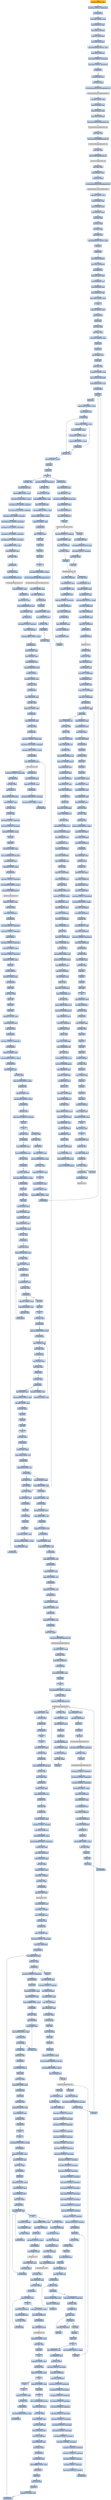 digraph G {
node[shape=rectangle,style=filled,fillcolor=lightsteelblue,color=lightsteelblue]
bgcolor="transparent"
a0x004014b0subl_0xcUINT8_esp[label="start\nsubl $0xc<UINT8>, %esp",color="lightgrey",fillcolor="orange"];
a0x004014b3movl_0x1UINT32_0x00410054[label="0x004014b3\nmovl $0x1<UINT32>, 0x00410054"];
a0x004014bdcall_0x00403c20[label="0x004014bd\ncall 0x00403c20"];
a0x00403c20subl_0x4cUINT8_esp[label="0x00403c20\nsubl $0x4c<UINT8>, %esp"];
a0x00403c23movl_0x0040ec38_eax[label="0x00403c23\nmovl 0x0040ec38, %eax"];
a0x00403c28movl_ebx_0x3cesp_[label="0x00403c28\nmovl %ebx, 0x3c(%esp)"];
a0x00403c2cmovl_esi_0x40esp_[label="0x00403c2c\nmovl %esi, 0x40(%esp)"];
a0x00403c30movl_edi_0x44esp_[label="0x00403c30\nmovl %edi, 0x44(%esp)"];
a0x00403c34cmpl_0xbb40e64eUINT32_eax[label="0x00403c34\ncmpl $0xbb40e64e<UINT32>, %eax"];
a0x00403c39movl_ebp_0x48esp_[label="0x00403c39\nmovl %ebp, 0x48(%esp)"];
a0x00403c3dmovl_0x0UINT32_0x20esp_[label="0x00403c3d\nmovl $0x0<UINT32>, 0x20(%esp)"];
a0x00403c45movl_0x0UINT32_0x24esp_[label="0x00403c45\nmovl $0x0<UINT32>, 0x24(%esp)"];
a0x00403c4dje_0x00403c70[label="0x00403c4d\nje 0x00403c70"];
a0x00403c70leal_0x20esp__eax[label="0x00403c70\nleal 0x20(%esp), %eax"];
a0x00403c74movl_eax_esp_[label="0x00403c74\nmovl %eax, (%esp)"];
a0x00403c77call_GetSystemTimeAsFileTime_kernel32_dll[label="0x00403c77\ncall GetSystemTimeAsFileTime@kernel32.dll"];
GetSystemTimeAsFileTime_kernel32_dll[label="GetSystemTimeAsFileTime@kernel32.dll",color="lightgrey",fillcolor="lightgrey"];
a0x00403c7dsubl_0x4UINT8_esp[label="0x00403c7d\nsubl $0x4<UINT8>, %esp"];
a0x00403c80movl_0x24esp__eax[label="0x00403c80\nmovl 0x24(%esp), %eax"];
a0x00403c84movl_0x20esp__ebp[label="0x00403c84\nmovl 0x20(%esp), %ebp"];
a0x00403c88movl_eax_0x1cesp_[label="0x00403c88\nmovl %eax, 0x1c(%esp)"];
a0x00403c8ccall_GetCurrentProcessId_kernel32_dll[label="0x00403c8c\ncall GetCurrentProcessId@kernel32.dll"];
GetCurrentProcessId_kernel32_dll[label="GetCurrentProcessId@kernel32.dll",color="lightgrey",fillcolor="lightgrey"];
a0x00403c92movl_eax_edi[label="0x00403c92\nmovl %eax, %edi"];
a0x00403c94call_GetCurrentThreadId_kernel32_dll[label="0x00403c94\ncall GetCurrentThreadId@kernel32.dll"];
GetCurrentThreadId_kernel32_dll[label="GetCurrentThreadId@kernel32.dll",color="lightgrey",fillcolor="lightgrey"];
a0x00403c9amovl_eax_esi[label="0x00403c9a\nmovl %eax, %esi"];
a0x00403c9ccall_GetTickCount_kernel32_dll[label="0x00403c9c\ncall GetTickCount@kernel32.dll"];
GetTickCount_kernel32_dll[label="GetTickCount@kernel32.dll",color="lightgrey",fillcolor="lightgrey"];
a0x00403ca2movl_eax_ebx[label="0x00403ca2\nmovl %eax, %ebx"];
a0x00403ca4leal_0x28esp__eax[label="0x00403ca4\nleal 0x28(%esp), %eax"];
a0x00403ca8movl_eax_esp_[label="0x00403ca8\nmovl %eax, (%esp)"];
a0x00403cabcall_QueryPerformanceCounter_kernel32_dll[label="0x00403cab\ncall QueryPerformanceCounter@kernel32.dll"];
QueryPerformanceCounter_kernel32_dll[label="QueryPerformanceCounter@kernel32.dll",color="lightgrey",fillcolor="lightgrey"];
a0x00403cb1subl_0x4UINT8_esp[label="0x00403cb1\nsubl $0x4<UINT8>, %esp"];
a0x00403cb4xorl_0x1cesp__ebp[label="0x00403cb4\nxorl 0x1c(%esp), %ebp"];
a0x00403cb8xorl_0x28esp__ebp[label="0x00403cb8\nxorl 0x28(%esp), %ebp"];
a0x00403cbcxorl_0x2cesp__ebp[label="0x00403cbc\nxorl 0x2c(%esp), %ebp"];
a0x00403cc0xorl_edi_ebp[label="0x00403cc0\nxorl %edi, %ebp"];
a0x00403cc2xorl_esi_ebp[label="0x00403cc2\nxorl %esi, %ebp"];
a0x00403cc4xorl_ebx_ebp[label="0x00403cc4\nxorl %ebx, %ebp"];
a0x00403cc6movl_ebp_eax[label="0x00403cc6\nmovl %ebp, %eax"];
a0x00403cc8cmpl_0xbb40e64eUINT32_ebp[label="0x00403cc8\ncmpl $0xbb40e64e<UINT32>, %ebp"];
a0x00403ccenotl_eax[label="0x00403cce\nnotl %eax"];
a0x00403cd0je_0x00403ce2[label="0x00403cd0\nje 0x00403ce2"];
a0x00403cd2movl_ebp_0x0040ec38[label="0x00403cd2\nmovl %ebp, 0x0040ec38"];
a0x00403cd8movl_eax_0x0040ec3c[label="0x00403cd8\nmovl %eax, 0x0040ec3c"];
a0x00403cddjmp_0x00403c56[label="0x00403cdd\njmp 0x00403c56"];
a0x00403c56movl_0x3cesp__ebx[label="0x00403c56\nmovl 0x3c(%esp), %ebx"];
a0x00403c5amovl_0x40esp__esi[label="0x00403c5a\nmovl 0x40(%esp), %esi"];
a0x00403c5emovl_0x44esp__edi[label="0x00403c5e\nmovl 0x44(%esp), %edi"];
a0x00403c62movl_0x48esp__ebp[label="0x00403c62\nmovl 0x48(%esp), %ebp"];
a0x00403c66addl_0x4cUINT8_esp[label="0x00403c66\naddl $0x4c<UINT8>, %esp"];
a0x00403c69ret[label="0x00403c69\nret"];
a0x004014c2addl_0xcUINT8_esp[label="0x004014c2\naddl $0xc<UINT8>, %esp"];
a0x004014c5jmp_0x00401180[label="0x004014c5\njmp 0x00401180"];
a0x00401180pushl_ebp[label="0x00401180\npushl %ebp"];
a0x00401181xorl_eax_eax[label="0x00401181\nxorl %eax, %eax"];
a0x00401183movl_esp_ebp[label="0x00401183\nmovl %esp, %ebp"];
a0x00401185movl_0x11UINT32_ecx[label="0x00401185\nmovl $0x11<UINT32>, %ecx"];
a0x0040118apushl_edi[label="0x0040118a\npushl %edi"];
a0x0040118bpushl_esi[label="0x0040118b\npushl %esi"];
a0x0040118cleal__92ebp__edx[label="0x0040118c\nleal -92(%ebp), %edx"];
a0x0040118fpushl_ebx[label="0x0040118f\npushl %ebx"];
a0x00401190movl_edx_edi[label="0x00401190\nmovl %edx, %edi"];
a0x00401192subl_0x7cUINT8_esp[label="0x00401192\nsubl $0x7c<UINT8>, %esp"];
a0x00401195repz_stosl_eax_es_edi_[label="0x00401195\nrepz stosl %eax, %es:(%edi)"];
a0x00401197movb_0x30UINT8_al[label="0x00401197\nmovb $0x30<UINT8>, %al"];
a0x00401199call_0x00403fc0[label="0x00401199\ncall 0x00403fc0"];
a0x00403fc0pushl_ecx[label="0x00403fc0\npushl %ecx"];
a0x00403fc1pushl_eax[label="0x00403fc1\npushl %eax"];
a0x00403fc2cmpl_0x1000UINT32_eax[label="0x00403fc2\ncmpl $0x1000<UINT32>, %eax"];
a0x00403fc7leal_0xcesp__ecx[label="0x00403fc7\nleal 0xc(%esp), %ecx"];
a0x00403fcbjb_0x00403fe2[label="0x00403fcb\njb 0x00403fe2"];
a0x00403fe2subl_eax_ecx[label="0x00403fe2\nsubl %eax, %ecx"];
a0x00403fe4orl_0x0UINT8_ecx_[label="0x00403fe4\norl $0x0<UINT8>, (%ecx)"];
a0x00403fe7popl_eax[label="0x00403fe7\npopl %eax"];
a0x00403fe8popl_ecx[label="0x00403fe8\npopl %ecx"];
a0x00403fe9ret[label="0x00403fe9\nret"];
a0x0040119esubl_eax_esp[label="0x0040119e\nsubl %eax, %esp"];
a0x004011a0leal_0x1besp__eax[label="0x004011a0\nleal 0x1b(%esp), %eax"];
a0x004011a4andl_0xfffffff0UINT8_eax[label="0x004011a4\nandl $0xfffffff0<UINT8>, %eax"];
a0x004011a7movl_0xccccccccUINT32_eax_[label="0x004011a7\nmovl $0xcccccccc<UINT32>, (%eax)"];
a0x004011admovl_0xccccccccUINT32_0x4eax_[label="0x004011ad\nmovl $0xcccccccc<UINT32>, 0x4(%eax)"];
a0x004011b4movl_0xccccccccUINT32_0x8eax_[label="0x004011b4\nmovl $0xcccccccc<UINT32>, 0x8(%eax)"];
a0x004011bbmovl_0xccccccccUINT32_0xceax_[label="0x004011bb\nmovl $0xcccccccc<UINT32>, 0xc(%eax)"];
a0x004011c2movl_0xccccccccUINT32_0x10eax_[label="0x004011c2\nmovl $0xcccccccc<UINT32>, 0x10(%eax)"];
a0x004011c9movl_0xccccccccUINT32_0x14eax_[label="0x004011c9\nmovl $0xcccccccc<UINT32>, 0x14(%eax)"];
a0x004011d0movl_0xccccccccUINT32_0x18eax_[label="0x004011d0\nmovl $0xcccccccc<UINT32>, 0x18(%eax)"];
a0x004011d7movl_0xccccccccUINT32_0x1ceax_[label="0x004011d7\nmovl $0xcccccccc<UINT32>, 0x1c(%eax)"];
a0x004011deandl_0xfffffff0UINT8_esp[label="0x004011de\nandl $0xfffffff0<UINT8>, %esp"];
a0x004011e1movl_0x00410054_eax[label="0x004011e1\nmovl 0x00410054, %eax"];
a0x004011e6testl_eax_eax[label="0x004011e6\ntestl %eax, %eax"];
a0x004011e8jne_0x00401473[label="0x004011e8\njne 0x00401473"];
a0x00401473movl_edx_esp_[label="0x00401473\nmovl %edx, (%esp)"];
a0x00401476call_GetStartupInfoA_kernel32_dll[label="0x00401476\ncall GetStartupInfoA@kernel32.dll"];
GetStartupInfoA_kernel32_dll[label="GetStartupInfoA@kernel32.dll",color="lightgrey",fillcolor="lightgrey"];
a0x0040147csubl_0x4UINT8_esp[label="0x0040147c\nsubl $0x4<UINT8>, %esp"];
a0x0040147fjmp_0x004011ee[label="0x0040147f\njmp 0x004011ee"];
a0x004011eemovl_fs_0x18_eax[label="0x004011ee\nmovl %fs:0x18, %eax"];
a0x004011f4movl_Sleep_kernel32_dll_esi[label="0x004011f4\nmovl Sleep@kernel32.dll, %esi"];
a0x004011famovl_0x4eax__ebx[label="0x004011fa\nmovl 0x4(%eax), %ebx"];
a0x004011fdjmp_0x00401214[label="0x004011fd\njmp 0x00401214"];
a0x00401214movl_0x0UINT32_0x8esp_[label="0x00401214\nmovl $0x0<UINT32>, 0x8(%esp)"];
a0x0040121cmovl_ebx_0x4esp_[label="0x0040121c\nmovl %ebx, 0x4(%esp)"];
a0x00401220movl_0x410404UINT32_esp_[label="0x00401220\nmovl $0x410404<UINT32>, (%esp)"];
a0x00401227call_0x00404010[label="0x00401227\ncall 0x00404010"];
a0x00404010movl_0xcesp__eax[label="0x00404010\nmovl 0xc(%esp), %eax"];
a0x00404014movl_0x8esp__edx[label="0x00404014\nmovl 0x8(%esp), %edx"];
a0x00404018movl_0x4esp__ecx[label="0x00404018\nmovl 0x4(%esp), %ecx"];
a0x0040401clock_cmpxchgl_edx_ecx_[label="0x0040401c\nlock cmpxchgl %edx, (%ecx)"];
a0x00404020ret_0xcUINT16[label="0x00404020\nret $0xc<UINT16>"];
a0x0040122csubl_0xcUINT8_esp[label="0x0040122c\nsubl $0xc<UINT8>, %esp"];
a0x0040122ftestl_eax_eax[label="0x0040122f\ntestl %eax, %eax"];
a0x00401231jne_0x00401200[label="0x00401231\njne 0x00401200"];
a0x00401233movl_0x00410408_eax[label="0x00401233\nmovl 0x00410408, %eax"];
a0x00401238xorl_ebx_ebx[label="0x00401238\nxorl %ebx, %ebx"];
a0x0040123acmpl_0x1UINT8_eax[label="0x0040123a\ncmpl $0x1<UINT8>, %eax"];
a0x0040123dje_0x00401433[label="0x0040123d\nje 0x00401433"];
a0x00401243movl_0x00410408_eax[label="0x00401243\nmovl 0x00410408, %eax"];
a0x00401248testl_eax_eax[label="0x00401248\ntestl %eax, %eax"];
a0x0040124aje_0x00401484[label="0x0040124a\nje 0x00401484"];
a0x00401484movl_0x1UINT32_0x00410408[label="0x00401484\nmovl $0x1<UINT32>, 0x00410408"];
a0x0040148emovl_0x412018UINT32_0x4esp_[label="0x0040148e\nmovl $0x412018<UINT32>, 0x4(%esp)"];
a0x00401496movl_0x41200cUINT32_esp_[label="0x00401496\nmovl $0x41200c<UINT32>, (%esp)"];
a0x0040149dcall_0x00404068[label="0x0040149d\ncall 0x00404068"];
a0x00404068jmp__initterm_msvcrt_dll[label="0x00404068\njmp _initterm@msvcrt.dll"];
a_initterm_msvcrt_dll[label="_initterm@msvcrt.dll",color="lightgrey",fillcolor="lightgrey"];
a0x004014a2jmp_0x0040125a[label="0x004014a2\njmp 0x0040125a"];
a0x0040125amovl_0x00410408_eax[label="0x0040125a\nmovl 0x00410408, %eax"];
a0x0040125fcmpl_0x1UINT8_eax[label="0x0040125f\ncmpl $0x1<UINT8>, %eax"];
a0x00401262je_0x00401450[label="0x00401262\nje 0x00401450"];
a0x00401450movl_0x412008UINT32_0x4esp_[label="0x00401450\nmovl $0x412008<UINT32>, 0x4(%esp)"];
a0x00401458movl_0x412000UINT32_esp_[label="0x00401458\nmovl $0x412000<UINT32>, (%esp)"];
a0x0040145fcall_0x00404068[label="0x0040145f\ncall 0x00404068"];
a0x00401464movl_0x2UINT32_0x00410408[label="0x00401464\nmovl $0x2<UINT32>, 0x00410408"];
a0x0040146ejmp_0x00401268[label="0x0040146e\njmp 0x00401268"];
a0x00401268testl_ebx_ebx[label="0x00401268\ntestl %ebx, %ebx"];
a0x0040126ajne_0x00401273[label="0x0040126a\njne 0x00401273"];
a0x0040126clock_xchgl_ebx_0x00410404[label="0x0040126c\nlock xchgl %ebx, 0x00410404"];
a0x00401273movl_0x0040f13c_eax[label="0x00401273\nmovl 0x0040f13c, %eax"];
a0x00401278testl_eax_eax[label="0x00401278\ntestl %eax, %eax"];
a0x0040127aje_0x00401298[label="0x0040127a\nje 0x00401298"];
a0x0040127cmovl_0x0UINT32_0x8esp_[label="0x0040127c\nmovl $0x0<UINT32>, 0x8(%esp)"];
a0x00401284movl_0x2UINT32_0x4esp_[label="0x00401284\nmovl $0x2<UINT32>, 0x4(%esp)"];
a0x0040128cmovl_0x0UINT32_esp_[label="0x0040128c\nmovl $0x0<UINT32>, (%esp)"];
a0x00401293call_eax[label="0x00401293\ncall %eax"];
a0x00402d60pushl_ebx[label="0x00402d60\npushl %ebx"];
a0x00402d61subl_0x18UINT8_esp[label="0x00402d61\nsubl $0x18<UINT8>, %esp"];
a0x00402d64movl__winmajor_msvcrt_dll_edx[label="0x00402d64\nmovl _winmajor@msvcrt.dll, %edx"];
a0x00402d6amovl_0x24esp__eax[label="0x00402d6a\nmovl 0x24(%esp), %eax"];
a0x00402d6ecmpl_0x3UINT8_edx_[label="0x00402d6e\ncmpl $0x3<UINT8>, (%edx)"];
a0x00402d71jbe_0x00402da4[label="0x00402d71\njbe 0x00402da4"];
a0x00402da4movl_0x1UINT32_0x004103f8[label="0x00402da4\nmovl $0x1<UINT32>, 0x004103f8"];
a0x00402daemovl_0x40f100UINT32_esp_[label="0x00402dae\nmovl $0x40f100<UINT32>, (%esp)"];
a0x00402db5call_LoadLibraryA_kernel32_dll[label="0x00402db5\ncall LoadLibraryA@kernel32.dll"];
LoadLibraryA_kernel32_dll[label="LoadLibraryA@kernel32.dll",color="lightgrey",fillcolor="lightgrey"];
a0x00402dbbsubl_0x4UINT8_esp[label="0x00402dbb\nsubl $0x4<UINT8>, %esp"];
a0x00402dbetestl_eax_eax[label="0x00402dbe\ntestl %eax, %eax"];
a0x00402dc0movl_eax_0x0041004c[label="0x00402dc0\nmovl %eax, 0x0041004c"];
a0x00402dc5je_0x00402ec3[label="0x00402dc5\nje 0x00402ec3"];
a0x00402ec3movl_0x0UINT32_0x004103f0[label="0x00402ec3\nmovl $0x0<UINT32>, 0x004103f0"];
a0x00402ecdmovl_0x0UINT32_0x004103f4[label="0x00402ecd\nmovl $0x0<UINT32>, 0x004103f4"];
a0x00402ed7jmp_0x00402e73[label="0x00402ed7\njmp 0x00402e73"];
a0x00402e73movl_0x0UINT32_0x0041004c[label="0x00402e73\nmovl $0x0<UINT32>, 0x0041004c"];
a0x00402e7dmovl_0x1UINT32_eax[label="0x00402e7d\nmovl $0x1<UINT32>, %eax"];
a0x00402e82movl_0x0UINT32_0x0040ec30[label="0x00402e82\nmovl $0x0<UINT32>, 0x0040ec30"];
a0x00402e8caddl_0x18UINT8_esp[label="0x00402e8c\naddl $0x18<UINT8>, %esp"];
a0x00402e8fpopl_ebx[label="0x00402e8f\npopl %ebx"];
a0x00402e90ret_0xcUINT16[label="0x00402e90\nret $0xc<UINT16>"];
a0x00401295subl_0xcUINT8_esp[label="0x00401295\nsubl $0xc<UINT8>, %esp"];
a0x00401298call_0x00403500[label="0x00401298\ncall 0x00403500"];
a0x00403500pushl_ebp[label="0x00403500\npushl %ebp"];
a0x00403501movl_esp_ebp[label="0x00403501\nmovl %esp, %ebp"];
a0x00403503pushl_edi[label="0x00403503\npushl %edi"];
a0x00403504pushl_esi[label="0x00403504\npushl %esi"];
a0x00403505pushl_ebx[label="0x00403505\npushl %ebx"];
a0x00403506subl_0x4cUINT8_esp[label="0x00403506\nsubl $0x4c<UINT8>, %esp"];
a0x00403509movl_0x00410064_eax[label="0x00403509\nmovl 0x00410064, %eax"];
a0x0040350etestl_eax_eax[label="0x0040350e\ntestl %eax, %eax"];
a0x00403510je_0x00403520[label="0x00403510\nje 0x00403520"];
a0x00403520movl_0x1UINT32_0x00410064[label="0x00403520\nmovl $0x1<UINT32>, 0x00410064"];
a0x0040352acall_0x00403900[label="0x0040352a\ncall 0x00403900"];
a0x00403900subl_0x4UINT8_esp[label="0x00403900\nsubl $0x4<UINT8>, %esp"];
a0x00403903movl_0x400000UINT32_esp_[label="0x00403903\nmovl $0x400000<UINT32>, (%esp)"];
a0x0040390acall_0x004037b0[label="0x0040390a\ncall 0x004037b0"];
a0x004037b0movl_0x4esp__edx[label="0x004037b0\nmovl 0x4(%esp), %edx"];
a0x004037b4xorl_eax_eax[label="0x004037b4\nxorl %eax, %eax"];
a0x004037b6cmpw_0x5a4dUINT16_edx_[label="0x004037b6\ncmpw $0x5a4d<UINT16>, (%edx)"];
a0x004037bbje_0x004037c0[label="0x004037bb\nje 0x004037c0"];
a0x004037c0addl_0x3cedx__edx[label="0x004037c0\naddl 0x3c(%edx), %edx"];
a0x004037c3cmpl_0x4550UINT32_edx_[label="0x004037c3\ncmpl $0x4550<UINT32>, (%edx)"];
a0x004037c9jne_0x004037bd[label="0x004037c9\njne 0x004037bd"];
a0x004037cbxorl_eax_eax[label="0x004037cb\nxorl %eax, %eax"];
a0x004037cdcmpw_0x10bUINT16_0x18edx_[label="0x004037cd\ncmpw $0x10b<UINT16>, 0x18(%edx)"];
a0x004037d3sete_al[label="0x004037d3\nsete %al"];
a0x004037d6ret[label="0x004037d6\nret"];
a0x0040390fxorl_edx_edx[label="0x0040390f\nxorl %edx, %edx"];
a0x00403911testl_eax_eax[label="0x00403911\ntestl %eax, %eax"];
a0x00403913je_0x00403921[label="0x00403913\nje 0x00403921"];
a0x00403915movl_0x0040003c_eax[label="0x00403915\nmovl 0x0040003c, %eax"];
a0x0040391amovzwl_0x400006eax__edx[label="0x0040391a\nmovzwl 0x400006(%eax), %edx"];
a0x00403921movl_edx_eax[label="0x00403921\nmovl %edx, %eax"];
a0x00403923addl_0x4UINT8_esp[label="0x00403923\naddl $0x4<UINT8>, %esp"];
a0x00403926ret[label="0x00403926\nret"];
a0x0040352fleal_eaxeax2__eax[label="0x0040352f\nleal (%eax,%eax,2), %eax"];
a0x00403532leal_0x1eeax4__eax[label="0x00403532\nleal 0x1e(,%eax,4), %eax"];
a0x00403539andl_0xfffffff0UINT8_eax[label="0x00403539\nandl $0xfffffff0<UINT8>, %eax"];
a0x0040353ccall_0x00403fc0[label="0x0040353c\ncall 0x00403fc0"];
a0x00403541movl_0x0UINT32_0x0041006c[label="0x00403541\nmovl $0x0<UINT32>, 0x0041006c"];
a0x0040354bsubl_eax_esp[label="0x0040354b\nsubl %eax, %esp"];
a0x0040354dleal_0x1fesp__eax[label="0x0040354d\nleal 0x1f(%esp), %eax"];
a0x00403551andl_0xfffffff0UINT8_eax[label="0x00403551\nandl $0xfffffff0<UINT8>, %eax"];
a0x00403554movl_eax_0x00410068[label="0x00403554\nmovl %eax, 0x00410068"];
a0x00403559movl_0x40f38cUINT32_eax[label="0x00403559\nmovl $0x40f38c<UINT32>, %eax"];
a0x0040355esubl_0x40f38cUINT32_eax[label="0x0040355e\nsubl $0x40f38c<UINT32>, %eax"];
a0x00403563cmpl_0x7UINT8_eax[label="0x00403563\ncmpl $0x7<UINT8>, %eax"];
a0x00403566jle_0x00403512[label="0x00403566\njle 0x00403512"];
a0x00403512leal__12ebp__esp[label="0x00403512\nleal -12(%ebp), %esp"];
a0x00403515popl_ebx[label="0x00403515\npopl %ebx"];
a0x00403516popl_esi[label="0x00403516\npopl %esi"];
a0x00403517popl_edi[label="0x00403517\npopl %edi"];
a0x00403518popl_ebp[label="0x00403518\npopl %ebp"];
a0x00403519ret[label="0x00403519\nret"];
a0x0040129dmovl_0x403000UINT32_esp_[label="0x0040129d\nmovl $0x403000<UINT32>, (%esp)"];
a0x004012a4call_SetUnhandledExceptionFilter_kernel32_dll[label="0x004012a4\ncall SetUnhandledExceptionFilter@kernel32.dll"];
SetUnhandledExceptionFilter_kernel32_dll[label="SetUnhandledExceptionFilter@kernel32.dll",color="lightgrey",fillcolor="lightgrey"];
a0x004012aasubl_0x4UINT8_esp[label="0x004012aa\nsubl $0x4<UINT8>, %esp"];
a0x004012admovl_eax_0x0041005c[label="0x004012ad\nmovl %eax, 0x0041005c"];
a0x004012b2call_0x00403ab0[label="0x004012b2\ncall 0x00403ab0"];
a0x00403ab0pushl_ebx[label="0x00403ab0\npushl %ebx"];
a0x00403ab1subl_0x18UINT8_esp[label="0x00403ab1\nsubl $0x18<UINT8>, %esp"];
a0x00403ab4movl_0x00410070_eax[label="0x00403ab4\nmovl 0x00410070, %eax"];
a0x00403ab9testl_eax_eax[label="0x00403ab9\ntestl %eax, %eax"];
a0x00403abbje_0x00403ac2[label="0x00403abb\nje 0x00403ac2"];
a0x00403ac2xorl_eax_eax[label="0x00403ac2\nxorl %eax, %eax"];
a0x00403ac4movl_eax_esp_[label="0x00403ac4\nmovl %eax, (%esp)"];
a0x00403ac7leal_0x1eax__ebx[label="0x00403ac7\nleal 0x1(%eax), %ebx"];
a0x00403acacall_0x00403a20[label="0x00403aca\ncall 0x00403a20"];
a0x00403a20pushl_edi[label="0x00403a20\npushl %edi"];
a0x00403a21xorl_edi_edi[label="0x00403a21\nxorl %edi, %edi"];
a0x00403a23pushl_esi[label="0x00403a23\npushl %esi"];
a0x00403a24pushl_ebx[label="0x00403a24\npushl %ebx"];
a0x00403a25subl_0x8UINT8_esp[label="0x00403a25\nsubl $0x8<UINT8>, %esp"];
a0x00403a28movl_0x400000UINT32_esp_[label="0x00403a28\nmovl $0x400000<UINT32>, (%esp)"];
a0x00403a2fmovl_0x18esp__ebx[label="0x00403a2f\nmovl 0x18(%esp), %ebx"];
a0x00403a33call_0x004037b0[label="0x00403a33\ncall 0x004037b0"];
a0x00403a38testl_eax_eax[label="0x00403a38\ntestl %eax, %eax"];
a0x00403a3aje_0x00403a91[label="0x00403a3a\nje 0x00403a91"];
a0x00403a3cmovl_0x0040003c_eax[label="0x00403a3c\nmovl 0x0040003c, %eax"];
a0x00403a41movl_0x400080eax__esi[label="0x00403a41\nmovl 0x400080(%eax), %esi"];
a0x00403a47testl_esi_esi[label="0x00403a47\ntestl %esi, %esi"];
a0x00403a49je_0x00403a91[label="0x00403a49\nje 0x00403a91"];
a0x00403a4bmovl_esi_0x4esp_[label="0x00403a4b\nmovl %esi, 0x4(%esp)"];
a0x00403a4fmovl_0x400000UINT32_esp_[label="0x00403a4f\nmovl $0x400000<UINT32>, (%esp)"];
a0x00403a56call_0x004037e0[label="0x00403a56\ncall 0x004037e0"];
a0x004037e0pushl_esi[label="0x004037e0\npushl %esi"];
a0x004037e1xorl_eax_eax[label="0x004037e1\nxorl %eax, %eax"];
a0x004037e3pushl_ebx[label="0x004037e3\npushl %ebx"];
a0x004037e4movl_0xcesp__edx[label="0x004037e4\nmovl 0xc(%esp), %edx"];
a0x004037e8movl_0x10esp__ebx[label="0x004037e8\nmovl 0x10(%esp), %ebx"];
a0x004037ecaddl_0x3cedx__edx[label="0x004037ec\naddl 0x3c(%edx), %edx"];
a0x004037efmovzwl_0x6edx__esi[label="0x004037ef\nmovzwl 0x6(%edx), %esi"];
a0x004037f3movzwl_0x14edx__ecx[label="0x004037f3\nmovzwl 0x14(%edx), %ecx"];
a0x004037f7testl_esi_esi[label="0x004037f7\ntestl %esi, %esi"];
a0x004037f9je_0x0040381e[label="0x004037f9\nje 0x0040381e"];
a0x004037fbmovzwl_cx_ecx[label="0x004037fb\nmovzwl %cx, %ecx"];
a0x004037feleal_0x18edxecx__eax[label="0x004037fe\nleal 0x18(%edx,%ecx), %eax"];
a0x00403802xorl_edx_edx[label="0x00403802\nxorl %edx, %edx"];
a0x00403804movl_0xceax__ecx[label="0x00403804\nmovl 0xc(%eax), %ecx"];
a0x00403807cmpl_ebx_ecx[label="0x00403807\ncmpl %ebx, %ecx"];
a0x00403809ja_0x00403812[label="0x00403809\nja 0x00403812"];
a0x0040380baddl_0x8eax__ecx[label="0x0040380b\naddl 0x8(%eax), %ecx"];
a0x0040380ecmpl_ecx_ebx[label="0x0040380e\ncmpl %ecx, %ebx"];
a0x00403810jb_0x0040381e[label="0x00403810\njb 0x0040381e"];
a0x00403812addl_0x1UINT8_edx[label="0x00403812\naddl $0x1<UINT8>, %edx"];
a0x00403815addl_0x28UINT8_eax[label="0x00403815\naddl $0x28<UINT8>, %eax"];
a0x00403818cmpl_esi_edx[label="0x00403818\ncmpl %esi, %edx"];
a0x0040381ajb_0x00403804[label="0x0040381a\njb 0x00403804"];
a0x0040381epopl_ebx[label="0x0040381e\npopl %ebx"];
a0x0040381fpopl_esi[label="0x0040381f\npopl %esi"];
a0x00403820ret[label="0x00403820\nret"];
a0x00403a5btestl_eax_eax[label="0x00403a5b\ntestl %eax, %eax"];
a0x00403a5dje_0x00403a91[label="0x00403a5d\nje 0x00403a91"];
a0x00403a5faddl_0x400000UINT32_esi[label="0x00403a5f\naddl $0x400000<UINT32>, %esi"];
a0x00403a65jne_0x00403a76[label="0x00403a65\njne 0x00403a76"];
a0x00403a76movl_0x4esi__edx[label="0x00403a76\nmovl 0x4(%esi), %edx"];
a0x00403a79testl_edx_edx[label="0x00403a79\ntestl %edx, %edx"];
a0x00403a7bjne_0x00403a84[label="0x00403a7b\njne 0x00403a84"];
a0x00403a7dmovl_0xcesi__eax[label="0x00403a7d\nmovl 0xc(%esi), %eax"];
a0x00403a80testl_eax_eax[label="0x00403a80\ntestl %eax, %eax"];
a0x00403a82je_0x00403aa0[label="0x00403a82\nje 0x00403aa0"];
a0x00403a84testl_ebx_ebx[label="0x00403a84\ntestl %ebx, %ebx"];
a0x00403a86jg_0x00403a70[label="0x00403a86\njg 0x00403a70"];
a0x00403a88movl_0xcesi__edi[label="0x00403a88\nmovl 0xc(%esi), %edi"];
a0x00403a8baddl_0x400000UINT32_edi[label="0x00403a8b\naddl $0x400000<UINT32>, %edi"];
a0x00403a91addl_0x8UINT8_esp[label="0x00403a91\naddl $0x8<UINT8>, %esp"];
a0x00403a94movl_edi_eax[label="0x00403a94\nmovl %edi, %eax"];
a0x00403a96popl_ebx[label="0x00403a96\npopl %ebx"];
a0x00403a97popl_esi[label="0x00403a97\npopl %esi"];
a0x00403a98popl_edi[label="0x00403a98\npopl %edi"];
a0x00403a99ret[label="0x00403a99\nret"];
a0x00403acftestl_eax_eax[label="0x00403acf\ntestl %eax, %eax"];
a0x00403ad1je_0x00403b50[label="0x00403ad1\nje 0x00403b50"];
a0x00403ad3movzbl_eax__edx[label="0x00403ad3\nmovzbl (%eax), %edx"];
a0x00403ad6cmpb_0x4dUINT8_dl[label="0x00403ad6\ncmpb $0x4d<UINT8>, %dl"];
a0x00403ad9je_0x00403ae0[label="0x00403ad9\nje 0x00403ae0"];
a0x00403adbcmpb_0x6dUINT8_dl[label="0x00403adb\ncmpb $0x6d<UINT8>, %dl"];
a0x00403adejne_0x00403b30[label="0x00403ade\njne 0x00403b30"];
a0x00403b30movl_ebx_eax[label="0x00403b30\nmovl %ebx, %eax"];
a0x00403b32jmp_0x00403ac4[label="0x00403b32\njmp 0x00403ac4"];
a0x00403a70subl_0x1UINT8_ebx[label="0x00403a70\nsubl $0x1<UINT8>, %ebx"];
a0x00403a73addl_0x14UINT8_esi[label="0x00403a73\naddl $0x14<UINT8>, %esi"];
a0x00403ae0movzbl_0x1eax__edx[label="0x00403ae0\nmovzbl 0x1(%eax), %edx"];
a0x00403ae4cmpb_0x53UINT8_dl[label="0x00403ae4\ncmpb $0x53<UINT8>, %dl"];
a0x00403ae7je_0x00403aee[label="0x00403ae7\nje 0x00403aee"];
a0x00403ae9cmpb_0x73UINT8_dl[label="0x00403ae9\ncmpb $0x73<UINT8>, %dl"];
a0x00403aecjne_0x00403b30[label="0x00403aec\njne 0x00403b30"];
a0x00403aeemovzbl_0x2eax__edx[label="0x00403aee\nmovzbl 0x2(%eax), %edx"];
a0x00403af2cmpb_0x56UINT8_dl[label="0x00403af2\ncmpb $0x56<UINT8>, %dl"];
a0x00403af5je_0x00403afc[label="0x00403af5\nje 0x00403afc"];
a0x00403af7cmpb_0x76UINT8_dl[label="0x00403af7\ncmpb $0x76<UINT8>, %dl"];
a0x00403afajne_0x00403b30[label="0x00403afa\njne 0x00403b30"];
a0x00403afcmovzbl_0x3eax__edx[label="0x00403afc\nmovzbl 0x3(%eax), %edx"];
a0x00403b00cmpb_0x43UINT8_dl[label="0x00403b00\ncmpb $0x43<UINT8>, %dl"];
a0x00403b03je_0x00403b0a[label="0x00403b03\nje 0x00403b0a"];
a0x00403b05cmpb_0x63UINT8_dl[label="0x00403b05\ncmpb $0x63<UINT8>, %dl"];
a0x00403b08jne_0x00403b30[label="0x00403b08\njne 0x00403b30"];
a0x00403b0amovzbl_0x4eax__edx[label="0x00403b0a\nmovzbl 0x4(%eax), %edx"];
a0x00403b0ecmpb_0x52UINT8_dl[label="0x00403b0e\ncmpb $0x52<UINT8>, %dl"];
a0x00403b11je_0x00403b18[label="0x00403b11\nje 0x00403b18"];
a0x00403b13cmpb_0x72UINT8_dl[label="0x00403b13\ncmpb $0x72<UINT8>, %dl"];
a0x00403b16jne_0x00403b30[label="0x00403b16\njne 0x00403b30"];
a0x00403b18movzbl_0x5eax__edx[label="0x00403b18\nmovzbl 0x5(%eax), %edx"];
a0x00403b1ccmpb_0x54UINT8_dl[label="0x00403b1c\ncmpb $0x54<UINT8>, %dl"];
a0x00403b1fje_0x00403b34[label="0x00403b1f\nje 0x00403b34"];
a0x00403b21cmpb_0x74UINT8_dl[label="0x00403b21\ncmpb $0x74<UINT8>, %dl"];
a0x00403b24je_0x00403b34[label="0x00403b24\nje 0x00403b34"];
a0x00403b34movl_eax_esp_[label="0x00403b34\nmovl %eax, (%esp)"];
a0x00403b37call_GetModuleHandleA_kernel32_dll[label="0x00403b37\ncall GetModuleHandleA@kernel32.dll"];
GetModuleHandleA_kernel32_dll[label="GetModuleHandleA@kernel32.dll",color="lightgrey",fillcolor="lightgrey"];
a0x00403b3dsubl_0x4UINT8_esp[label="0x00403b3d\nsubl $0x4<UINT8>, %esp"];
a0x00403b40testl_eax_eax[label="0x00403b40\ntestl %eax, %eax"];
a0x00403b42movl_eax_0x00410070[label="0x00403b42\nmovl %eax, 0x00410070"];
a0x00403b47jne_0x00403abd[label="0x00403b47\njne 0x00403abd"];
a0x00403abdaddl_0x18UINT8_esp[label="0x00403abd\naddl $0x18<UINT8>, %esp"];
a0x00403ac0popl_ebx[label="0x00403ac0\npopl %ebx"];
a0x00403ac1ret[label="0x00403ac1\nret"];
a0x004012b7movl_0x40f000UINT32_0x4esp_[label="0x004012b7\nmovl $0x40f000<UINT32>, 0x4(%esp)"];
a0x004012bfmovl_eax_esp_[label="0x004012bf\nmovl %eax, (%esp)"];
a0x004012c2call_GetProcAddress_kernel32_dll[label="0x004012c2\ncall GetProcAddress@kernel32.dll"];
GetProcAddress_kernel32_dll[label="GetProcAddress@kernel32.dll",color="lightgrey",fillcolor="lightgrey"];
a0x004012c8subl_0x8UINT8_esp[label="0x004012c8\nsubl $0x8<UINT8>, %esp"];
a0x004012cbtestl_eax_eax[label="0x004012cb\ntestl %eax, %eax"];
a0x004012cdje_0x004012d8[label="0x004012cd\nje 0x004012d8"];
a0x004012d8call_0x00403b70[label="0x004012d8\ncall 0x00403b70"];
a0x00403b70fninit_[label="0x00403b70\nfninit "];
a0x00403b72ret[label="0x00403b72\nret"];
a0x004012ddmovl_0x00410054_eax[label="0x004012dd\nmovl 0x00410054, %eax"];
a0x004012e2testl_eax_eax[label="0x004012e2\ntestl %eax, %eax"];
a0x004012e4je_0x00401344[label="0x004012e4\nje 0x00401344"];
a0x004012e6movl__acmdln_msvcrt_dll_eax[label="0x004012e6\nmovl _acmdln@msvcrt.dll, %eax"];
a0x004012ebxorl_ecx_ecx[label="0x004012eb\nxorl %ecx, %ecx"];
a0x004012edmovl_eax__eax[label="0x004012ed\nmovl (%eax), %eax"];
a0x004012efjmp_0x004012fc[label="0x004012ef\njmp 0x004012fc"];
a0x004012fcmovzbl_eax__edx[label="0x004012fc\nmovzbl (%eax), %edx"];
a0x004012ffcmpb_0x20UINT8_dl[label="0x004012ff\ncmpb $0x20<UINT8>, %dl"];
a0x00401302jle_0x004012f1[label="0x00401302\njle 0x004012f1"];
a0x004012f1testb_dl_dl[label="0x004012f1\ntestb %dl, %dl"];
a0x004012f3je_0x00401320[label="0x004012f3\nje 0x00401320"];
a0x00401320movzwl__44ebp__edx[label="0x00401320\nmovzwl -44(%ebp), %edx"];
a0x00401324testb_0x1UINT8__48ebp_[label="0x00401324\ntestb $0x1<UINT8>, -48(%ebp)"];
a0x00401328movl_eax_0x004103e4[label="0x00401328\nmovl %eax, 0x004103e4"];
a0x0040132dmovl_0xaUINT32_eax[label="0x0040132d\nmovl $0xa<UINT32>, %eax"];
a0x00401332movl_0x400000UINT32_0x004103ec[label="0x00401332\nmovl $0x400000<UINT32>, 0x004103ec"];
a0x0040133ccmovnel_edx_eax[label="0x0040133c\ncmovnel %edx, %eax"];
a0x0040133fmovl_eax_0x004103e8[label="0x0040133f\nmovl %eax, 0x004103e8"];
a0x00401344movl_0x00410004_edx[label="0x00401344\nmovl 0x00410004, %edx"];
a0x0040134axorl_ebx_ebx[label="0x0040134a\nxorl %ebx, %ebx"];
a0x0040134cleal_0x4edx4__eax[label="0x0040134c\nleal 0x4(,%edx,4), %eax"];
a0x00401353movl_edx__108ebp_[label="0x00401353\nmovl %edx, -108(%ebp)"];
a0x00401356movl_eax_esp_[label="0x00401356\nmovl %eax, (%esp)"];
a0x00401359call_0x00404048[label="0x00401359\ncall 0x00404048"];
a0x00404048jmp_malloc_msvcrt_dll[label="0x00404048\njmp malloc@msvcrt.dll"];
malloc_msvcrt_dll[label="malloc@msvcrt.dll",color="lightgrey",fillcolor="lightgrey"];
a0x0040135emovl_0x00410008_edi[label="0x0040135e\nmovl 0x00410008, %edi"];
a0x00401364movl_eax__112ebp_[label="0x00401364\nmovl %eax, -112(%ebp)"];
a0x00401367movl__108ebp__eax[label="0x00401367\nmovl -108(%ebp), %eax"];
a0x0040136atestl_eax_eax[label="0x0040136a\ntestl %eax, %eax"];
a0x0040136cjle_0x004013aa[label="0x0040136c\njle 0x004013aa"];
a0x004013aamovl__112ebp__eax[label="0x004013aa\nmovl -112(%ebp), %eax"];
a0x004013admovl_0x0UINT32_eaxebx_[label="0x004013ad\nmovl $0x0<UINT32>, (%eax,%ebx)"];
a0x004013b4movl_eax_0x00410008[label="0x004013b4\nmovl %eax, 0x00410008"];
a0x004013b9call_0x00403c00[label="0x004013b9\ncall 0x00403c00"];
a0x00403c00movl_0x00410074_ecx[label="0x00403c00\nmovl 0x00410074, %ecx"];
a0x00403c06testl_ecx_ecx[label="0x00403c06\ntestl %ecx, %ecx"];
a0x00403c08je_0x00403c10[label="0x00403c08\nje 0x00403c10"];
a0x00403c10movl_0x1UINT32_0x00410074[label="0x00403c10\nmovl $0x1<UINT32>, 0x00410074"];
a0x00403c1ajmp_0x00403bb0[label="0x00403c1a\njmp 0x00403bb0"];
a0x00403bb0pushl_ebx[label="0x00403bb0\npushl %ebx"];
a0x00403bb1subl_0x18UINT8_esp[label="0x00403bb1\nsubl $0x18<UINT8>, %esp"];
a0x00403bb4movl_0x004041c0_ebx[label="0x00403bb4\nmovl 0x004041c0, %ebx"];
a0x00403bbacmpl_0xffffffffUINT8_ebx[label="0x00403bba\ncmpl $0xffffffff<UINT8>, %ebx"];
a0x00403bbdje_0x00403be3[label="0x00403bbd\nje 0x00403be3"];
a0x00403be3xorl_ebx_ebx[label="0x00403be3\nxorl %ebx, %ebx"];
a0x00403be5jmp_0x00403be9[label="0x00403be5\njmp 0x00403be9"];
a0x00403be9leal_0x1ebx__eax[label="0x00403be9\nleal 0x1(%ebx), %eax"];
a0x00403becmovl_0x4041c0eax4__edx[label="0x00403bec\nmovl 0x4041c0(,%eax,4), %edx"];
a0x00403bf3testl_edx_edx[label="0x00403bf3\ntestl %edx, %edx"];
a0x00403bf5jne_0x00403be7[label="0x00403bf5\njne 0x00403be7"];
a0x00403be7movl_eax_ebx[label="0x00403be7\nmovl %eax, %ebx"];
a0x00403bf7jmp_0x00403bbf[label="0x00403bf7\njmp 0x00403bbf"];
a0x00403bbftestl_ebx_ebx[label="0x00403bbf\ntestl %ebx, %ebx"];
a0x00403bc1je_0x00403bd2[label="0x00403bc1\nje 0x00403bd2"];
a0x00403bc3call_0x4041c0ebx4_[label="0x00403bc3\ncall 0x4041c0(,%ebx,4)"];
a0x004041a0pushl_ebp[label="0x004041a0\npushl %ebp"];
a0x004041a1movl_esp_ebp[label="0x004041a1\nmovl %esp, %ebp"];
a0x004041a3subl_0x18UINT8_esp[label="0x004041a3\nsubl $0x18<UINT8>, %esp"];
a0x004041a6call_0x004014f0[label="0x004041a6\ncall 0x004014f0"];
a0x004014f0pushl_ebp[label="0x004014f0\npushl %ebp"];
a0x004014f1movl_esp_ebp[label="0x004014f1\nmovl %esp, %ebp"];
a0x004014f3subl_0x18UINT8_esp[label="0x004014f3\nsubl $0x18<UINT8>, %esp"];
a0x004014f6movl_0x0040ec40_eax[label="0x004014f6\nmovl 0x0040ec40, %eax"];
a0x004014fbtestl_eax_eax[label="0x004014fb\ntestl %eax, %eax"];
a0x004014fdje_0x0040153b[label="0x004014fd\nje 0x0040153b"];
a0x0040153bleave_[label="0x0040153b\nleave "];
a0x0040153cret[label="0x0040153c\nret"];
a0x004041abmovl_0x401540UINT32_esp_[label="0x004041ab\nmovl $0x401540<UINT32>, (%esp)"];
a0x004041b2call_0x00402fe0[label="0x004041b2\ncall 0x00402fe0"];
a0x00402fe0subl_0x1cUINT8_esp[label="0x00402fe0\nsubl $0x1c<UINT8>, %esp"];
a0x00402fe3movl_0x20esp__eax[label="0x00402fe3\nmovl 0x20(%esp), %eax"];
a0x00402fe7movl_eax_esp_[label="0x00402fe7\nmovl %eax, (%esp)"];
a0x00402feacall_0x00402f20[label="0x00402fea\ncall 0x00402f20"];
a0x00402f20pushl_ebx[label="0x00402f20\npushl %ebx"];
a0x00402f21subl_0x28UINT8_esp[label="0x00402f21\nsubl $0x28<UINT8>, %esp"];
a0x00402f24movl_0x00410400_eax[label="0x00402f24\nmovl 0x00410400, %eax"];
a0x00402f29movl_0x30esp__ebx[label="0x00402f29\nmovl 0x30(%esp), %ebx"];
a0x00402f2dmovl_eax_esp_[label="0x00402f2d\nmovl %eax, (%esp)"];
a0x00402f30call_0x00402f00[label="0x00402f30\ncall 0x00402f00"];
a0x00402f00movl_0x4esp__eax[label="0x00402f00\nmovl 0x4(%esp), %eax"];
a0x00402f04ret[label="0x00402f04\nret"];
a0x00402f35cmpl_0xffffffffUINT8_eax[label="0x00402f35\ncmpl $0xffffffff<UINT8>, %eax"];
a0x00402f38movl_eax_0x18esp_[label="0x00402f38\nmovl %eax, 0x18(%esp)"];
a0x00402f3cje_0x00402fc0[label="0x00402f3c\nje 0x00402fc0"];
a0x00402f42movl_0x8UINT32_esp_[label="0x00402f42\nmovl $0x8<UINT32>, (%esp)"];
a0x00402f49call_0x00404090[label="0x00402f49\ncall 0x00404090"];
a0x00404090jmp__lock_msvcrt_dll[label="0x00404090\njmp _lock@msvcrt.dll"];
a_lock_msvcrt_dll[label="_lock@msvcrt.dll",color="lightgrey",fillcolor="lightgrey"];
a0x00402f4emovl_0x00410400_eax[label="0x00402f4e\nmovl 0x00410400, %eax"];
a0x00402f53movl_eax_esp_[label="0x00402f53\nmovl %eax, (%esp)"];
a0x00402f56call_0x00402f00[label="0x00402f56\ncall 0x00402f00"];
a0x00402f5bmovl_eax_0x18esp_[label="0x00402f5b\nmovl %eax, 0x18(%esp)"];
a0x00402f5fmovl_0x004103fc_eax[label="0x00402f5f\nmovl 0x004103fc, %eax"];
a0x00402f64movl_eax_esp_[label="0x00402f64\nmovl %eax, (%esp)"];
a0x00402f67call_0x00402f00[label="0x00402f67\ncall 0x00402f00"];
a0x00402f6cmovl_ebx_esp_[label="0x00402f6c\nmovl %ebx, (%esp)"];
a0x00402f6fmovl_eax_0x1cesp_[label="0x00402f6f\nmovl %eax, 0x1c(%esp)"];
a0x00402f73leal_0x1cesp__eax[label="0x00402f73\nleal 0x1c(%esp), %eax"];
a0x00402f77movl_eax_0x8esp_[label="0x00402f77\nmovl %eax, 0x8(%esp)"];
a0x00402f7bleal_0x18esp__eax[label="0x00402f7b\nleal 0x18(%esp), %eax"];
a0x00402f7fmovl_eax_0x4esp_[label="0x00402f7f\nmovl %eax, 0x4(%esp)"];
a0x00402f83call_0x00404098[label="0x00402f83\ncall 0x00404098"];
a0x00404098jmp___dllonexit_msvcrt_dll[label="0x00404098\njmp __dllonexit@msvcrt.dll"];
a__dllonexit_msvcrt_dll[label="__dllonexit@msvcrt.dll",color="lightgrey",fillcolor="lightgrey"];
a0x00402f88movl_eax_ebx[label="0x00402f88\nmovl %eax, %ebx"];
a0x00402f8amovl_0x18esp__eax[label="0x00402f8a\nmovl 0x18(%esp), %eax"];
a0x00402f8emovl_eax_esp_[label="0x00402f8e\nmovl %eax, (%esp)"];
a0x00402f91call_0x00402f10[label="0x00402f91\ncall 0x00402f10"];
a0x00402f10movl_0x4esp__eax[label="0x00402f10\nmovl 0x4(%esp), %eax"];
a0x00402f14ret[label="0x00402f14\nret"];
a0x00402f96movl_eax_0x00410400[label="0x00402f96\nmovl %eax, 0x00410400"];
a0x00402f9bmovl_0x1cesp__eax[label="0x00402f9b\nmovl 0x1c(%esp), %eax"];
a0x00402f9fmovl_eax_esp_[label="0x00402f9f\nmovl %eax, (%esp)"];
a0x00402fa2call_0x00402f10[label="0x00402fa2\ncall 0x00402f10"];
a0x00402fa7movl_0x8UINT32_esp_[label="0x00402fa7\nmovl $0x8<UINT32>, (%esp)"];
a0x00402faemovl_eax_0x004103fc[label="0x00402fae\nmovl %eax, 0x004103fc"];
a0x00402fb3call_0x004040a0[label="0x00402fb3\ncall 0x004040a0"];
a0x004040a0jmp__unlock_msvcrt_dll[label="0x004040a0\njmp _unlock@msvcrt.dll"];
a_unlock_msvcrt_dll[label="_unlock@msvcrt.dll",color="lightgrey",fillcolor="lightgrey"];
a0x00402fb8addl_0x28UINT8_esp[label="0x00402fb8\naddl $0x28<UINT8>, %esp"];
a0x00402fbbmovl_ebx_eax[label="0x00402fbb\nmovl %ebx, %eax"];
a0x00402fbdpopl_ebx[label="0x00402fbd\npopl %ebx"];
a0x00402fberet[label="0x00402fbe\nret"];
a0x00402fefcmpl_0x1UINT8_eax[label="0x00402fef\ncmpl $0x1<UINT8>, %eax"];
a0x00402ff2sbbl_eax_eax[label="0x00402ff2\nsbbl %eax, %eax"];
a0x00402ff4addl_0x1cUINT8_esp[label="0x00402ff4\naddl $0x1c<UINT8>, %esp"];
a0x00402ff7ret[label="0x00402ff7\nret"];
a0x004041b7leave_[label="0x004041b7\nleave "];
a0x004041b8ret[label="0x004041b8\nret"];
a0x00403bcasubl_0x1UINT8_ebx[label="0x00403bca\nsubl $0x1<UINT8>, %ebx"];
a0x00403bcdleal_esi__esi[label="0x00403bcd\nleal (%esi), %esi"];
a0x00403bd0jne_0x00403bc3[label="0x00403bd0\njne 0x00403bc3"];
a0x00403bd2movl_0x403b80UINT32_esp_[label="0x00403bd2\nmovl $0x403b80<UINT32>, (%esp)"];
a0x00403bd9call_0x00402fe0[label="0x00403bd9\ncall 0x00402fe0"];
a0x00403bdeaddl_0x18UINT8_esp[label="0x00403bde\naddl $0x18<UINT8>, %esp"];
a0x00403be1popl_ebx[label="0x00403be1\npopl %ebx"];
a0x00403be2ret[label="0x00403be2\nret"];
a0x004013bemovl___initenv_msvcrt_dll_eax[label="0x004013be\nmovl __initenv@msvcrt.dll, %eax"];
a0x004013c3movl_0x0041000c_edx[label="0x004013c3\nmovl 0x0041000c, %edx"];
a0x004013c9movl_edx_eax_[label="0x004013c9\nmovl %edx, (%eax)"];
a0x004013cbmovl_0x0041000c_eax[label="0x004013cb\nmovl 0x0041000c, %eax"];
a0x004013d0movl_eax_0x8esp_[label="0x004013d0\nmovl %eax, 0x8(%esp)"];
a0x004013d4movl_0x00410008_eax[label="0x004013d4\nmovl 0x00410008, %eax"];
a0x004013d9movl_eax_0x4esp_[label="0x004013d9\nmovl %eax, 0x4(%esp)"];
a0x004013ddmovl_0x00410004_eax[label="0x004013dd\nmovl 0x00410004, %eax"];
a0x004013e2movl_eax_esp_[label="0x004013e2\nmovl %eax, (%esp)"];
a0x004013e5call_0x00404150[label="0x004013e5\ncall 0x00404150"];
a0x00404150leal_0x4esp__ecx[label="0x00404150\nleal 0x4(%esp), %ecx"];
a0x00404154andl_0xfffffff0UINT8_esp[label="0x00404154\nandl $0xfffffff0<UINT8>, %esp"];
a0x00404157pushl__4ecx_[label="0x00404157\npushl -4(%ecx)"];
a0x0040415apushl_ebp[label="0x0040415a\npushl %ebp"];
a0x0040415bmovl_esp_ebp[label="0x0040415b\nmovl %esp, %ebp"];
a0x0040415dpushl_ecx[label="0x0040415d\npushl %ecx"];
a0x0040415esubl_0x14UINT8_esp[label="0x0040415e\nsubl $0x14<UINT8>, %esp"];
a0x00404161call_0x00403c00[label="0x00404161\ncall 0x00403c00"];
a0x00403c0arepz_ret[label="0x00403c0a\nrepz ret"];
a0x00404166movl_0x004103e8_eax[label="0x00404166\nmovl 0x004103e8, %eax"];
a0x0040416bmovl_0x0UINT32_0x4esp_[label="0x0040416b\nmovl $0x0<UINT32>, 0x4(%esp)"];
a0x00404173movl_eax_0xcesp_[label="0x00404173\nmovl %eax, 0xc(%esp)"];
a0x00404177movl_0x004103e4_eax[label="0x00404177\nmovl 0x004103e4, %eax"];
a0x0040417cmovl_eax_0x8esp_[label="0x0040417c\nmovl %eax, 0x8(%esp)"];
a0x00404180movl_0x004103ec_eax[label="0x00404180\nmovl 0x004103ec, %eax"];
a0x00404185movl_eax_esp_[label="0x00404185\nmovl %eax, (%esp)"];
a0x00404188call_0x00401aad[label="0x00404188\ncall 0x00401aad"];
a0x00401aadpushl_ebp[label="0x00401aad\npushl %ebp"];
a0x00401aaemovl_esp_ebp[label="0x00401aae\nmovl %esp, %ebp"];
a0x00401ab0pushl_edi[label="0x00401ab0\npushl %edi"];
a0x00401ab1pushl_esi[label="0x00401ab1\npushl %esi"];
a0x00401ab2pushl_ebx[label="0x00401ab2\npushl %ebx"];
a0x00401ab3subl_0x26cUINT32_esp[label="0x00401ab3\nsubl $0x26c<UINT32>, %esp"];
a0x00401ab9movl_LoadLibraryW_kernel32_dll_edi[label="0x00401ab9\nmovl LoadLibraryW@kernel32.dll, %edi"];
a0x00401abfmovl_0x40f062UINT32_esp_[label="0x00401abf\nmovl $0x40f062<UINT32>, (%esp)"];
a0x00401ac6leal__279ebp__esi[label="0x00401ac6\nleal -279(%ebp), %esi"];
a0x00401acccall_edi[label="0x00401acc\ncall %edi"];
LoadLibraryW_kernel32_dll[label="LoadLibraryW@kernel32.dll",color="lightgrey",fillcolor="lightgrey"];
a0x00401acepushl_ebx[label="0x00401ace\npushl %ebx"];
a0x00401acfleal__534ebp__ebx[label="0x00401acf\nleal -534(%ebp), %ebx"];
a0x00401ad5movl_ebx_esp_[label="0x00401ad5\nmovl %ebx, (%esp)"];
a0x00401ad8movl_eax_0x0041002c[label="0x00401ad8\nmovl %eax, 0x0041002c"];
a0x00401addmovl_0x2UINT32_0x50esp_[label="0x00401add\nmovl $0x2<UINT32>, 0x50(%esp)"];
a0x00401ae5movl_0x23UINT32_0x4cesp_[label="0x00401ae5\nmovl $0x23<UINT32>, 0x4c(%esp)"];
a0x00401aedmovl_0x32UINT32_0x48esp_[label="0x00401aed\nmovl $0x32<UINT32>, 0x48(%esp)"];
a0x00401af5movl_0x27UINT32_0x44esp_[label="0x00401af5\nmovl $0x27<UINT32>, 0x44(%esp)"];
a0x00401afdmovl_0x14UINT32_0x40esp_[label="0x00401afd\nmovl $0x14<UINT32>, 0x40(%esp)"];
a0x00401b05movl_0x3aUINT32_0x3cesp_[label="0x00401b05\nmovl $0x3a<UINT32>, 0x3c(%esp)"];
a0x00401b0dmovl_0x1UINT32_0x38esp_[label="0x00401b0d\nmovl $0x1<UINT32>, 0x38(%esp)"];
a0x00401b15movl_0x30UINT32_0x34esp_[label="0x00401b15\nmovl $0x30<UINT32>, 0x34(%esp)"];
a0x00401b1dmovl_0x3bUINT32_0x30esp_[label="0x00401b1d\nmovl $0x3b<UINT32>, 0x30(%esp)"];
a0x00401b25movl_0x3cUINT32_0x2cesp_[label="0x00401b25\nmovl $0x3c<UINT32>, 0x2c(%esp)"];
a0x00401b2dmovl_0x19UINT32_0x28esp_[label="0x00401b2d\nmovl $0x19<UINT32>, 0x28(%esp)"];
a0x00401b35movl_0x31UINT32_0x24esp_[label="0x00401b35\nmovl $0x31<UINT32>, 0x24(%esp)"];
a0x00401b3dmovl_0x3bUINT32_0x20esp_[label="0x00401b3d\nmovl $0x3b<UINT32>, 0x20(%esp)"];
a0x00401b45movl_0x34UINT32_0x1cesp_[label="0x00401b45\nmovl $0x34<UINT32>, 0x1c(%esp)"];
a0x00401b4dmovl_0x38UINT32_0x18esp_[label="0x00401b4d\nmovl $0x38<UINT32>, 0x18(%esp)"];
a0x00401b55movl_0x38UINT32_0x14esp_[label="0x00401b55\nmovl $0x38<UINT32>, 0x14(%esp)"];
a0x00401b5dmovl_0x3aUINT32_0x10esp_[label="0x00401b5d\nmovl $0x3a<UINT32>, 0x10(%esp)"];
a0x00401b65movl_0x16UINT32_0xcesp_[label="0x00401b65\nmovl $0x16<UINT32>, 0xc(%esp)"];
a0x00401b6dmovl_0x12UINT32_0x8esp_[label="0x00401b6d\nmovl $0x12<UINT32>, 0x8(%esp)"];
a0x00401b75movl_0x55UINT32_0x4esp_[label="0x00401b75\nmovl $0x55<UINT32>, 0x4(%esp)"];
a0x00401b7dcall_0x004040e8[label="0x00401b7d\ncall 0x004040e8"];
a0x004040e8pushl_ebp[label="0x004040e8\npushl %ebp"];
a0x004040e9xorl_eax_eax[label="0x004040e9\nxorl %eax, %eax"];
a0x004040ebmovl_esp_ebp[label="0x004040eb\nmovl %esp, %ebp"];
a0x004040edpushl_esi[label="0x004040ed\npushl %esi"];
a0x004040eemovl_0x8ebp__edx[label="0x004040ee\nmovl 0x8(%ebp), %edx"];
a0x004040f1pushl_ebx[label="0x004040f1\npushl %ebx"];
a0x004040f2movl_0x10ebp__esi[label="0x004040f2\nmovl 0x10(%ebp), %esi"];
a0x004040f5movb_0xcebp__bl[label="0x004040f5\nmovb 0xc(%ebp), %bl"];
a0x004040f8jmp_0x00404102[label="0x004040f8\njmp 0x00404102"];
a0x00404102cmpl_esi_eax[label="0x00404102\ncmpl %esi, %eax"];
a0x00404104jl_0x004040fa[label="0x00404104\njl 0x004040fa"];
a0x004040famovb_0x14ebpeax4__cl[label="0x004040fa\nmovb 0x14(%ebp,%eax,4), %cl"];
a0x004040femovb_cl_edxeax_[label="0x004040fe\nmovb %cl, (%edx,%eax)"];
a0x00404101incl_eax[label="0x00404101\nincl %eax"];
a0x00404106movb_0x0UINT8_edxesi_[label="0x00404106\nmovb $0x0<UINT8>, (%edx,%esi)"];
a0x0040410axorl_eax_eax[label="0x0040410a\nxorl %eax, %eax"];
a0x0040410cjmp_0x00404112[label="0x0040410c\njmp 0x00404112"];
a0x00404112cmpl_esi_eax[label="0x00404112\ncmpl %esi, %eax"];
a0x00404114jl_0x0040410e[label="0x00404114\njl 0x0040410e"];
a0x0040410exorb_bl_edxeax_[label="0x0040410e\nxorb %bl, (%edx,%eax)"];
a0x00404111incl_eax[label="0x00404111\nincl %eax"];
a0x00404116popl_ebx[label="0x00404116\npopl %ebx"];
a0x00404117popl_esi[label="0x00404117\npopl %esi"];
a0x00404118popl_ebp[label="0x00404118\npopl %ebp"];
a0x00404119ret[label="0x00404119\nret"];
a0x00401b82movl_0x00405014_eax[label="0x00401b82\nmovl 0x00405014, %eax"];
a0x00401b87orl_0x00405018_eax[label="0x00401b87\norl 0x00405018, %eax"];
a0x00401b8dmovl_esi_esp_[label="0x00401b8d\nmovl %esi, (%esp)"];
a0x00401b90movl_0x3UINT32_0x44esp_[label="0x00401b90\nmovl $0x3<UINT32>, 0x44(%esp)"];
a0x00401b98movl_eax_0x00405018[label="0x00401b98\nmovl %eax, 0x00405018"];
a0x00401b9dmovl_eax_0x0040500c[label="0x00401b9d\nmovl %eax, 0x0040500c"];
a0x00401ba2movl_0x31UINT32_0x40esp_[label="0x00401ba2\nmovl $0x31<UINT32>, 0x40(%esp)"];
a0x00401baamovl_0x3aUINT32_0x3cesp_[label="0x00401baa\nmovl $0x3a<UINT32>, 0x3c(%esp)"];
a0x00401bb2movl_0x3dUINT32_0x38esp_[label="0x00401bb2\nmovl $0x3d<UINT32>, 0x38(%esp)"];
a0x00401bbamovl_0x18UINT32_0x34esp_[label="0x00401bba\nmovl $0x18<UINT32>, 0x34(%esp)"];
a0x00401bc2movl_0x30UINT32_0x30esp_[label="0x00401bc2\nmovl $0x30<UINT32>, 0x30(%esp)"];
a0x00401bcamovl_0x3aUINT32_0x2cesp_[label="0x00401bca\nmovl $0x3a<UINT32>, 0x2c(%esp)"];
a0x00401bd2movl_0x35UINT32_0x28esp_[label="0x00401bd2\nmovl $0x35<UINT32>, 0x28(%esp)"];
a0x00401bdamovl_0x39UINT32_0x24esp_[label="0x00401bda\nmovl $0x39<UINT32>, 0x24(%esp)"];
a0x00401be2movl_0x39UINT32_0x20esp_[label="0x00401be2\nmovl $0x39<UINT32>, 0x20(%esp)"];
a0x00401beamovl_0x3bUINT32_0x1cesp_[label="0x00401bea\nmovl $0x3b<UINT32>, 0x1c(%esp)"];
a0x00401bf2movl_0x17UINT32_0x18esp_[label="0x00401bf2\nmovl $0x17<UINT32>, 0x18(%esp)"];
a0x00401bfamovl_0x20UINT32_0x14esp_[label="0x00401bfa\nmovl $0x20<UINT32>, 0x14(%esp)"];
a0x00401c02movl_0x31UINT32_0x10esp_[label="0x00401c02\nmovl $0x31<UINT32>, 0x10(%esp)"];
a0x00401c0amovl_0x13UINT32_0xcesp_[label="0x00401c0a\nmovl $0x13<UINT32>, 0xc(%esp)"];
a0x00401c12movl_0xfUINT32_0x8esp_[label="0x00401c12\nmovl $0xf<UINT32>, 0x8(%esp)"];
a0x00401c1amovl_0x54UINT32_0x4esp_[label="0x00401c1a\nmovl $0x54<UINT32>, 0x4(%esp)"];
a0x00401c22call_0x004040e8[label="0x00401c22\ncall 0x004040e8"];
a0x00401c27movl_0x40f07cUINT32_esp_[label="0x00401c27\nmovl $0x40f07c<UINT32>, (%esp)"];
a0x00401c2ecall_edi[label="0x00401c2e\ncall %edi"];
a0x00401c30pushl_edi[label="0x00401c30\npushl %edi"];
a0x00401c31movl_ebx_0x4esp_[label="0x00401c31\nmovl %ebx, 0x4(%esp)"];
a0x00401c35movl_GetProcAddress_kernel32_dll_ebx[label="0x00401c35\nmovl GetProcAddress@kernel32.dll, %ebx"];
a0x00401c3bmovl_eax_esp_[label="0x00401c3b\nmovl %eax, (%esp)"];
a0x00401c3ecall_ebx[label="0x00401c3e\ncall %ebx"];
a0x00401c40movl_eax_edi[label="0x00401c40\nmovl %eax, %edi"];
a0x00401c42movl_0x00405014_eax[label="0x00401c42\nmovl 0x00405014, %eax"];
a0x00401c47addl_0x00405010_eax[label="0x00401c47\naddl 0x00405010, %eax"];
a0x00401c4dpushl_edx[label="0x00401c4d\npushl %edx"];
a0x00401c4epushl_edx[label="0x00401c4e\npushl %edx"];
a0x00401c4fmovl_eax_0x00405018[label="0x00401c4f\nmovl %eax, 0x00405018"];
a0x00401c54movl_0x0041002c_eax[label="0x00401c54\nmovl 0x0041002c, %eax"];
a0x00401c59movl_esi_0x4esp_[label="0x00401c59\nmovl %esi, 0x4(%esp)"];
a0x00401c5dmovl_eax_esp_[label="0x00401c5d\nmovl %eax, (%esp)"];
a0x00401c60call_ebx[label="0x00401c60\ncall %ebx"];
a0x00401c62movl_0x00405014_edx[label="0x00401c62\nmovl 0x00405014, %edx"];
a0x00401c68addl_edx_0x0040500c[label="0x00401c68\naddl %edx, 0x0040500c"];
a0x00401c6epushl_ecx[label="0x00401c6e\npushl %ecx"];
a0x00401c6fpushl_ecx[label="0x00401c6f\npushl %ecx"];
a0x00401c70call_eax[label="0x00401c70\ncall %eax"];
GetCommandLineW_kernel32_dll[label="GetCommandLineW@kernel32.dll",color="lightgrey",fillcolor="lightgrey"];
a0x00401c72movl_0x410024UINT32_0x4esp_[label="0x00401c72\nmovl $0x410024<UINT32>, 0x4(%esp)"];
a0x00401c7amovl_eax_esp_[label="0x00401c7a\nmovl %eax, (%esp)"];
a0x00401c7dcall_edi[label="0x00401c7d\ncall %edi"];
CommandLineToArgvW_shell32_dll[label="CommandLineToArgvW@shell32.dll",color="lightgrey",fillcolor="lightgrey"];
a0x00401c7fxorl_0x1f4UINT32_0x00405004[label="0x00401c7f\nxorl $0x1f4<UINT32>, 0x00405004"];
a0x00401c89xorl_0x1f4UINT32_0x00405000[label="0x00401c89\nxorl $0x1f4<UINT32>, 0x00405000"];
a0x00401c93movl_0x0UINT32_0x00405008[label="0x00401c93\nmovl $0x0<UINT32>, 0x00405008"];
a0x00401c9dmovl_0x0UINT32_esp_[label="0x00401c9d\nmovl $0x0<UINT32>, (%esp)"];
a0x00401ca4movl_eax_0x00410020[label="0x00401ca4\nmovl %eax, 0x00410020"];
a0x00401ca9movl_0x00405014_eax[label="0x00401ca9\nmovl 0x00405014, %eax"];
a0x00401caeorl_0x00405018_eax[label="0x00401cae\norl 0x00405018, %eax"];
a0x00401cb4movl_eax_0x00405018[label="0x00401cb4\nmovl %eax, 0x00405018"];
a0x00401cb9movl_eax_0x0040500c[label="0x00401cb9\nmovl %eax, 0x0040500c"];
a0x00401cbemovl_eax_0x00405010[label="0x00401cbe\nmovl %eax, 0x00405010"];
a0x00401cc3call_0x00401617[label="0x00401cc3\ncall 0x00401617"];
a0x00401617pushl_ebp[label="0x00401617\npushl %ebp"];
a0x00401618movl_0xa0acUINT32_eax[label="0x00401618\nmovl $0xa0ac<UINT32>, %eax"];
a0x0040161dmovl_esp_ebp[label="0x0040161d\nmovl %esp, %ebp"];
a0x0040161fpushl_edi[label="0x0040161f\npushl %edi"];
a0x00401620pushl_esi[label="0x00401620\npushl %esi"];
a0x00401621pushl_ebx[label="0x00401621\npushl %ebx"];
a0x00401622call_0x00403fc0[label="0x00401622\ncall 0x00403fc0"];
a0x00403fcdsubl_0x1000UINT32_ecx[label="0x00403fcd\nsubl $0x1000<UINT32>, %ecx"];
a0x00403fd3orl_0x0UINT8_ecx_[label="0x00403fd3\norl $0x0<UINT8>, (%ecx)"];
a0x00403fd6subl_0x1000UINT32_eax[label="0x00403fd6\nsubl $0x1000<UINT32>, %eax"];
a0x00403fdbcmpl_0x1000UINT32_eax[label="0x00403fdb\ncmpl $0x1000<UINT32>, %eax"];
a0x00403fe0ja_0x00403fcd[label="0x00403fe0\nja 0x00403fcd"];
a0x00401627subl_eax_esp[label="0x00401627\nsubl %eax, %esp"];
a0x00401629movl_0x00405018_eax[label="0x00401629\nmovl 0x00405018, %eax"];
a0x0040162eaddl_0x0040500c_eax[label="0x0040162e\naddl 0x0040500c, %eax"];
a0x00401634movl_GetProcessHeap_kernel32_dll_esi[label="0x00401634\nmovl GetProcessHeap@kernel32.dll, %esi"];
a0x0040163amovl_0x00405004_ebx[label="0x0040163a\nmovl 0x00405004, %ebx"];
a0x00401640movl_eax_0x00405010[label="0x00401640\nmovl %eax, 0x00405010"];
a0x00401645movl_eax_0x00405018[label="0x00401645\nmovl %eax, 0x00405018"];
a0x0040164acall_esi[label="0x0040164a\ncall %esi"];
GetProcessHeap_kernel32_dll[label="GetProcessHeap@kernel32.dll",color="lightgrey",fillcolor="lightgrey"];
a0x0040164cincl_ebx[label="0x0040164c\nincl %ebx"];
a0x0040164dmovl_ebx_0x8esp_[label="0x0040164d\nmovl %ebx, 0x8(%esp)"];
a0x00401651movl_HeapAlloc_kernel32_dll_ebx[label="0x00401651\nmovl HeapAlloc@kernel32.dll, %ebx"];
a0x00401657movl_0x0UINT32_0x4esp_[label="0x00401657\nmovl $0x0<UINT32>, 0x4(%esp)"];
a0x0040165fmovl_eax_esp_[label="0x0040165f\nmovl %eax, (%esp)"];
a0x00401662call_ebx[label="0x00401662\ncall %ebx"];
HeapAlloc_kernel32_dll[label="HeapAlloc@kernel32.dll",color="lightgrey",fillcolor="lightgrey"];
a0x00401664movl_eax_0x00410028[label="0x00401664\nmovl %eax, 0x00410028"];
a0x00401669movl_0x00405014_eax[label="0x00401669\nmovl 0x00405014, %eax"];
a0x0040166esubl_0xcUINT8_esp[label="0x0040166e\nsubl $0xc<UINT8>, %esp"];
a0x00401671orl_0x00405018_eax[label="0x00401671\norl 0x00405018, %eax"];
a0x00401677cmpl_0x1UINT8_0x00410024[label="0x00401677\ncmpl $0x1<UINT8>, 0x00410024"];
a0x0040167emovl_eax_0x00405018[label="0x0040167e\nmovl %eax, 0x00405018"];
a0x00401683movl_eax_0x0040500c[label="0x00401683\nmovl %eax, 0x0040500c"];
a0x00401688jne_0x00401800[label="0x00401688\njne 0x00401800"];
a0x00401800movl_0x00405008_eax[label="0x00401800\nmovl 0x00405008, %eax"];
a0x00401805andl_eax_0x00405010[label="0x00401805\nandl %eax, 0x00405010"];
a0x0040180bmovl_0x0040501c_edi[label="0x0040180b\nmovl 0x0040501c, %edi"];
a0x00401811call_esi[label="0x00401811\ncall %esi"];
a0x00401813movl_0x0UINT32_0x4esp_[label="0x00401813\nmovl $0x0<UINT32>, 0x4(%esp)"];
a0x0040181bshll_0x3UINT8_edi[label="0x0040181b\nshll $0x3<UINT8>, %edi"];
a0x0040181emovl_edi_0x8esp_[label="0x0040181e\nmovl %edi, 0x8(%esp)"];
a0x00401822movl_eax_esp_[label="0x00401822\nmovl %eax, (%esp)"];
a0x00401825call_ebx[label="0x00401825\ncall %ebx"];
a0x00401827movl_eax_ebx[label="0x00401827\nmovl %eax, %ebx"];
a0x00401829movl_0x00405014_eax[label="0x00401829\nmovl 0x00405014, %eax"];
a0x0040182esubl_0xcUINT8_esp[label="0x0040182e\nsubl $0xc<UINT8>, %esp"];
a0x00401831orl_0x00405018_eax[label="0x00401831\norl 0x00405018, %eax"];
a0x00401837movl_0x40f0d8UINT32_esp_[label="0x00401837\nmovl $0x40f0d8<UINT32>, (%esp)"];
a0x0040183emovl_eax_0x00405018[label="0x0040183e\nmovl %eax, 0x00405018"];
a0x00401843movl_eax_0x0040500c[label="0x00401843\nmovl %eax, 0x0040500c"];
a0x00401848movl_0x00405008_eax[label="0x00401848\nmovl 0x00405008, %eax"];
a0x0040184dandl_eax_0x00405010[label="0x0040184d\nandl %eax, 0x00405010"];
a0x00401853call_0x00404078[label="0x00401853\ncall 0x00404078"];
a0x00404078jmp_atoi_msvcrt_dll[label="0x00404078\njmp atoi@msvcrt.dll"];
atoi_msvcrt_dll[label="atoi@msvcrt.dll",color="lightgrey",fillcolor="lightgrey"];
a0x00401858xorl_edx_edx[label="0x00401858\nxorl %edx, %edx"];
a0x0040185amovzbl_al_eax[label="0x0040185a\nmovzbl %al, %eax"];
a0x0040185dleal_0x35eax__ecx[label="0x0040185d\nleal 0x35(%eax), %ecx"];
a0x00401860leal_0x5eax__esi[label="0x00401860\nleal 0x5(%eax), %esi"];
a0x00401863movl_ecx__41084ebp_[label="0x00401863\nmovl %ecx, -41084(%ebp)"];
a0x00401869leal_0x2feax__ecx[label="0x00401869\nleal 0x2f(%eax), %ecx"];
a0x0040186cleal_0x11eax__edi[label="0x0040186c\nleal 0x11(%eax), %edi"];
a0x0040186fmovl_ecx__41088ebp_[label="0x0040186f\nmovl %ecx, -41088(%ebp)"];
a0x00401875movl_esi__41096ebp_[label="0x00401875\nmovl %esi, -41096(%ebp)"];
a0x0040187bjmp_0x004019f9[label="0x0040187b\njmp 0x004019f9"];
a0x004019f9cmpl_0x0040501c_edx[label="0x004019f9\ncmpl 0x0040501c, %edx"];
a0x004019ffjl_0x00401880[label="0x004019ff\njl 0x00401880"];
a0x00401880movb__41096ebp__cl[label="0x00401880\nmovb -41096(%ebp), %cl"];
a0x00401886movl_edx_esi[label="0x00401886\nmovl %edx, %esi"];
a0x00401888shll_cl_esi[label="0x00401888\nshll %cl, %esi"];
a0x0040188amovl_esi__41092ebp_[label="0x0040188a\nmovl %esi, -41092(%ebp)"];
a0x00401890movb__41092ebp__cl[label="0x00401890\nmovb -41092(%ebp), %cl"];
a0x00401896movl_edx_esi[label="0x00401896\nmovl %edx, %esi"];
a0x00401898xorb_0x405020edx8__cl[label="0x00401898\nxorb 0x405020(,%edx,8), %cl"];
a0x0040189fmovb_cl_0x5ebxedx8_[label="0x0040189f\nmovb %cl, 0x5(%ebx,%edx,8)"];
a0x004018a3movl_0x0040500c_ecx[label="0x004018a3\nmovl 0x0040500c, %ecx"];
a0x004018a9orl_0x00405014_ecx[label="0x004018a9\norl 0x00405014, %ecx"];
a0x004018afmovl_ecx_0x00405014[label="0x004018af\nmovl %ecx, 0x00405014"];
a0x004018b5addl_0x00405010_ecx[label="0x004018b5\naddl 0x00405010, %ecx"];
a0x004018bbmovl_ecx_0x00405018[label="0x004018bb\nmovl %ecx, 0x00405018"];
a0x004018c1movl_edi_ecx[label="0x004018c1\nmovl %edi, %ecx"];
a0x004018c3shll_cl_esi[label="0x004018c3\nshll %cl, %esi"];
a0x004018c5movl_esi__41092ebp_[label="0x004018c5\nmovl %esi, -41092(%ebp)"];
a0x004018cbmovb__41092ebp__cl[label="0x004018cb\nmovb -41092(%ebp), %cl"];
a0x004018d1movl_edx_esi[label="0x004018d1\nmovl %edx, %esi"];
a0x004018d3xorb_0x405021edx8__cl[label="0x004018d3\nxorb 0x405021(,%edx,8), %cl"];
a0x004018damovb_cl_0x7ebxedx8_[label="0x004018da\nmovb %cl, 0x7(%ebx,%edx,8)"];
a0x004018demovl_0x00405014_ecx[label="0x004018de\nmovl 0x00405014, %ecx"];
a0x004018e4orl_0x00405018_ecx[label="0x004018e4\norl 0x00405018, %ecx"];
a0x004018eamovl_ecx_0x0040500c[label="0x004018ea\nmovl %ecx, 0x0040500c"];
a0x004018f0movl_ecx_0x00405018[label="0x004018f0\nmovl %ecx, 0x00405018"];
a0x004018f6movb__41084ebp__cl[label="0x004018f6\nmovb -41084(%ebp), %cl"];
a0x004018fcshll_cl_esi[label="0x004018fc\nshll %cl, %esi"];
a0x004018femovl_esi__41092ebp_[label="0x004018fe\nmovl %esi, -41092(%ebp)"];
a0x00401904movb__41092ebp__cl[label="0x00401904\nmovb -41092(%ebp), %cl"];
a0x0040190amovl_edx_esi[label="0x0040190a\nmovl %edx, %esi"];
a0x0040190cxorb_0x405022edx8__cl[label="0x0040190c\nxorb 0x405022(,%edx,8), %cl"];
a0x00401913movb_cl_0x4ebxedx8_[label="0x00401913\nmovb %cl, 0x4(%ebx,%edx,8)"];
a0x00401917movl_0x0040500c_ecx[label="0x00401917\nmovl 0x0040500c, %ecx"];
a0x0040191dsubl_0x00405010_ecx[label="0x0040191d\nsubl 0x00405010, %ecx"];
a0x00401923movl_ecx_0x00405014[label="0x00401923\nmovl %ecx, 0x00405014"];
a0x00401929movl_ecx_0x0040500c[label="0x00401929\nmovl %ecx, 0x0040500c"];
a0x0040192fmovb__41088ebp__cl[label="0x0040192f\nmovb -41088(%ebp), %cl"];
a0x00401935shll_cl_esi[label="0x00401935\nshll %cl, %esi"];
a0x00401937movl_esi__41092ebp_[label="0x00401937\nmovl %esi, -41092(%ebp)"];
a0x0040193dmovb__41092ebp__cl[label="0x0040193d\nmovb -41092(%ebp), %cl"];
a0x00401943movl_edx_esi[label="0x00401943\nmovl %edx, %esi"];
a0x00401945xorb_0x405023edx8__cl[label="0x00401945\nxorb 0x405023(,%edx,8), %cl"];
a0x0040194cmovb_cl_0x6ebxedx8_[label="0x0040194c\nmovb %cl, 0x6(%ebx,%edx,8)"];
a0x00401950movl_0x00405014_ecx[label="0x00401950\nmovl 0x00405014, %ecx"];
a0x00401956addl_ecx_0x0040500c[label="0x00401956\naddl %ecx, 0x0040500c"];
a0x0040195cleal_0x72eax__ecx[label="0x0040195c\nleal 0x72(%eax), %ecx"];
a0x0040195fshll_cl_esi[label="0x0040195f\nshll %cl, %esi"];
a0x00401961movl_esi__41092ebp_[label="0x00401961\nmovl %esi, -41092(%ebp)"];
a0x00401967movb__41092ebp__cl[label="0x00401967\nmovb -41092(%ebp), %cl"];
a0x0040196dmovl_edx_esi[label="0x0040196d\nmovl %edx, %esi"];
a0x0040196fxorb_0x405024edx8__cl[label="0x0040196f\nxorb 0x405024(,%edx,8), %cl"];
a0x00401976movb_cl_0x1ebxedx8_[label="0x00401976\nmovb %cl, 0x1(%ebx,%edx,8)"];
a0x0040197amovl_0x00405018_ecx[label="0x0040197a\nmovl 0x00405018, %ecx"];
a0x00401980movl_ecx_0x00405010[label="0x00401980\nmovl %ecx, 0x00405010"];
a0x00401986leal_0x9eax__ecx[label="0x00401986\nleal 0x9(%eax), %ecx"];
a0x00401989shll_cl_esi[label="0x00401989\nshll %cl, %esi"];
a0x0040198bmovl_esi__41092ebp_[label="0x0040198b\nmovl %esi, -41092(%ebp)"];
a0x00401991movb__41092ebp__cl[label="0x00401991\nmovb -41092(%ebp), %cl"];
a0x00401997movl_edx_esi[label="0x00401997\nmovl %edx, %esi"];
a0x00401999xorb_0x405025edx8__cl[label="0x00401999\nxorb 0x405025(,%edx,8), %cl"];
a0x004019a0movb_cl_0x3ebxedx8_[label="0x004019a0\nmovb %cl, 0x3(%ebx,%edx,8)"];
a0x004019a4movl_0x00405014_ecx[label="0x004019a4\nmovl 0x00405014, %ecx"];
a0x004019aaaddl_ecx_0x0040500c[label="0x004019aa\naddl %ecx, 0x0040500c"];
a0x004019b0leal_0x33eax__ecx[label="0x004019b0\nleal 0x33(%eax), %ecx"];
a0x004019b3shll_cl_esi[label="0x004019b3\nshll %cl, %esi"];
a0x004019b5movl_esi__41092ebp_[label="0x004019b5\nmovl %esi, -41092(%ebp)"];
a0x004019bbmovb__41092ebp__cl[label="0x004019bb\nmovb -41092(%ebp), %cl"];
a0x004019c1movl_edx_esi[label="0x004019c1\nmovl %edx, %esi"];
a0x004019c3xorb_0x405026edx8__cl[label="0x004019c3\nxorb 0x405026(,%edx,8), %cl"];
a0x004019camovb_cl_ebxedx8_[label="0x004019ca\nmovb %cl, (%ebx,%edx,8)"];
a0x004019cdmovl_0x0040500c_ecx[label="0x004019cd\nmovl 0x0040500c, %ecx"];
a0x004019d3orl_ecx_0x00405014[label="0x004019d3\norl %ecx, 0x00405014"];
a0x004019d9leal_0xffeax__ecx[label="0x004019d9\nleal 0xff(%eax), %ecx"];
a0x004019dfshll_cl_esi[label="0x004019df\nshll %cl, %esi"];
a0x004019e1movl_esi__41092ebp_[label="0x004019e1\nmovl %esi, -41092(%ebp)"];
a0x004019e7movb__41092ebp__cl[label="0x004019e7\nmovb -41092(%ebp), %cl"];
a0x004019edxorb_0x405027edx8__cl[label="0x004019ed\nxorb 0x405027(,%edx,8), %cl"];
a0x004019f4movb_cl_0x2ebxedx8_[label="0x004019f4\nmovb %cl, 0x2(%ebx,%edx,8)"];
a0x004019f8incl_edx[label="0x004019f8\nincl %edx"];
a0x00401a05movl_0x0040500c_eax[label="0x00401a05\nmovl 0x0040500c, %eax"];
a0x00401a0asubl_0x00405018_eax[label="0x00401a0a\nsubl 0x00405018, %eax"];
a0x00401a10movl_ebx_esp_[label="0x00401a10\nmovl %ebx, (%esp)"];
a0x00401a13movl_eax_0x00405008[label="0x00401a13\nmovl %eax, 0x00405008"];
a0x00401a18call_0x004020bd[label="0x00401a18\ncall 0x004020bd"];
a0x004020bdpushl_ebp[label="0x004020bd\npushl %ebp"];
a0x004020bemovl_esp_ebp[label="0x004020be\nmovl %esp, %ebp"];
a0x004020c0pushl_edi[label="0x004020c0\npushl %edi"];
a0x004020c1pushl_esi[label="0x004020c1\npushl %esi"];
a0x004020c2pushl_ebx[label="0x004020c2\npushl %ebx"];
a0x004020c3subl_0x5cUINT8_esp[label="0x004020c3\nsubl $0x5c<UINT8>, %esp"];
a0x004020c6movl_0x00405014_esi[label="0x004020c6\nmovl 0x00405014, %esi"];
a0x004020ccmovl_0x0040500c_eax[label="0x004020cc\nmovl 0x0040500c, %eax"];
a0x004020d1movl_0x00405010_ecx[label="0x004020d1\nmovl 0x00405010, %ecx"];
a0x004020d7movl_0x8ebp__edx[label="0x004020d7\nmovl 0x8(%ebp), %edx"];
a0x004020daaddl_esi_eax[label="0x004020da\naddl %esi, %eax"];
a0x004020dcsubl_ecx_eax[label="0x004020dc\nsubl %ecx, %eax"];
a0x004020deaddl_ecx_esi[label="0x004020de\naddl %ecx, %esi"];
a0x004020e0cmpw_0x5a4dUINT16_edx_[label="0x004020e0\ncmpw $0x5a4d<UINT16>, (%edx)"];
a0x004020e5movl_esi_0x00405018[label="0x004020e5\nmovl %esi, 0x00405018"];
a0x004020ebmovl_eax_0x0040500c[label="0x004020eb\nmovl %eax, 0x0040500c"];
a0x004020f0movl_eax_0x00405014[label="0x004020f0\nmovl %eax, 0x00405014"];
a0x004020f5je_0x0040210e[label="0x004020f5\nje 0x0040210e"];
a0x0040210emovl_0x8ebp__edx[label="0x0040210e\nmovl 0x8(%ebp), %edx"];
a0x00402111subl_ecx_eax[label="0x00402111\nsubl %ecx, %eax"];
a0x00402113orl_eax_esi[label="0x00402113\norl %eax, %esi"];
a0x00402115leal_ecxesi__ebx[label="0x00402115\nleal (%ecx,%esi), %ebx"];
a0x00402118movl_eax_0x00405014[label="0x00402118\nmovl %eax, 0x00405014"];
a0x0040211daddl_0x3cedx__edx[label="0x0040211d\naddl 0x3c(%edx), %edx"];
a0x00402120movl_esi_0x0040500c[label="0x00402120\nmovl %esi, 0x0040500c"];
a0x00402126movl_0x0UINT32_0x00405008[label="0x00402126\nmovl $0x0<UINT32>, 0x00405008"];
a0x00402130cmpl_0x4550UINT32_edx_[label="0x00402130\ncmpl $0x4550<UINT32>, (%edx)"];
a0x00402136movl_ebx_0x00405010[label="0x00402136\nmovl %ebx, 0x00405010"];
a0x0040213cmovl_ebx_0x00405018[label="0x0040213c\nmovl %ebx, 0x00405018"];
a0x00402142je_0x00402160[label="0x00402142\nje 0x00402160"];
a0x00402144leal_esieax2__eax[label="0x00402144\nleal (%esi,%eax,2), %eax"];
a0x00402147movl_eax_0x0040500c[label="0x00402147\nmovl %eax, 0x0040500c"];
a0x0040214cmovl_0x0UINT32_0x00405010[label="0x0040214c\nmovl $0x0<UINT32>, 0x00405010"];
a0x00402156movl_eax_0x00405014[label="0x00402156\nmovl %eax, 0x00405014"];
a0x0040215bjmp_0x00402cf6[label="0x0040215b\njmp 0x00402cf6"];
a0x00402cf6xorl_ebx_ebx[label="0x00402cf6\nxorl %ebx, %ebx"];
a0x00402cf8leal__12ebp__esp[label="0x00402cf8\nleal -12(%ebp), %esp"];
a0x00402cfbmovl_ebx_eax[label="0x00402cfb\nmovl %ebx, %eax"];
a0x00402cfdpopl_ebx[label="0x00402cfd\npopl %ebx"];
a0x00402cfepopl_esi[label="0x00402cfe\npopl %esi"];
a0x00402cffpopl_edi[label="0x00402cff\npopl %edi"];
a0x00402d00popl_ebp[label="0x00402d00\npopl %ebp"];
a0x00402d01ret[label="0x00402d01\nret"];
a0x00401a1dmovl_0x0040500c_edx[label="0x00401a1d\nmovl 0x0040500c, %edx"];
a0x00401a23orl_edx_0x00405014[label="0x00401a23\norl %edx, 0x00405014"];
a0x00401a29testl_eax_eax[label="0x00401a29\ntestl %eax, %eax"];
a0x00401a2bje_0x00401aa1[label="0x00401a2b\nje 0x00401aa1"];
a0x00401aa1leal__12ebp__esp[label="0x00401aa1\nleal -12(%ebp), %esp"];
a0x00401aa4xorl_eax_eax[label="0x00401aa4\nxorl %eax, %eax"];
a0x00401aa6popl_ebx[label="0x00401aa6\npopl %ebx"];
a0x00401aa7popl_esi[label="0x00401aa7\npopl %esi"];
a0x00401aa8popl_edi[label="0x00401aa8\npopl %edi"];
a0x00401aa9popl_ebp[label="0x00401aa9\npopl %ebp"];
a0x00401aaaret_0x4UINT16[label="0x00401aaa\nret $0x4<UINT16>"];
a0x00401cc8xorl_eax_eax[label="0x00401cc8\nxorl %eax, %eax"];
a0x00401ccapushl_ebx[label="0x00401cca\npushl %ebx"];
a0x00401ccbleal__12ebp__esp[label="0x00401ccb\nleal -12(%ebp), %esp"];
a0x00401ccepopl_ebx[label="0x00401cce\npopl %ebx"];
a0x00401ccfpopl_esi[label="0x00401ccf\npopl %esi"];
a0x00401cd0popl_edi[label="0x00401cd0\npopl %edi"];
a0x00401cd1popl_ebp[label="0x00401cd1\npopl %ebp"];
a0x00401cd2ret_0x10UINT16[label="0x00401cd2\nret $0x10<UINT16>"];
a0x0040418dmovl__4ebp__ecx[label="0x0040418d\nmovl -4(%ebp), %ecx"];
a0x00404190subl_0x10UINT8_esp[label="0x00404190\nsubl $0x10<UINT8>, %esp"];
a0x00404193leave_[label="0x00404193\nleave "];
a0x00404194leal__4ecx__esp[label="0x00404194\nleal -4(%ecx), %esp"];
a0x00404197ret[label="0x00404197\nret"];
a0x004013eamovl_0x00410014_esi[label="0x004013ea\nmovl 0x00410014, %esi"];
a0x004013f0testl_esi_esi[label="0x004013f0\ntestl %esi, %esi"];
a0x004013f2movl_eax_0x00410010[label="0x004013f2\nmovl %eax, 0x00410010"];
a0x004013f7je_0x004014a7[label="0x004013f7\nje 0x004014a7"];
a0x004014a7movl_eax_esp_[label="0x004014a7\nmovl %eax, (%esp)"];
a0x004014aacall_0x00404070[label="0x004014aa\ncall 0x00404070"];
a0x00404070jmp_exit_msvcrt_dll[label="0x00404070\njmp exit@msvcrt.dll"];
exit_msvcrt_dll[label="exit@msvcrt.dll",color="lightgrey",fillcolor="lightgrey"];
a0x004014b0subl_0xcUINT8_esp -> a0x004014b3movl_0x1UINT32_0x00410054 [color="#000000"];
a0x004014b3movl_0x1UINT32_0x00410054 -> a0x004014bdcall_0x00403c20 [color="#000000"];
a0x004014bdcall_0x00403c20 -> a0x00403c20subl_0x4cUINT8_esp [color="#000000"];
a0x00403c20subl_0x4cUINT8_esp -> a0x00403c23movl_0x0040ec38_eax [color="#000000"];
a0x00403c23movl_0x0040ec38_eax -> a0x00403c28movl_ebx_0x3cesp_ [color="#000000"];
a0x00403c28movl_ebx_0x3cesp_ -> a0x00403c2cmovl_esi_0x40esp_ [color="#000000"];
a0x00403c2cmovl_esi_0x40esp_ -> a0x00403c30movl_edi_0x44esp_ [color="#000000"];
a0x00403c30movl_edi_0x44esp_ -> a0x00403c34cmpl_0xbb40e64eUINT32_eax [color="#000000"];
a0x00403c34cmpl_0xbb40e64eUINT32_eax -> a0x00403c39movl_ebp_0x48esp_ [color="#000000"];
a0x00403c39movl_ebp_0x48esp_ -> a0x00403c3dmovl_0x0UINT32_0x20esp_ [color="#000000"];
a0x00403c3dmovl_0x0UINT32_0x20esp_ -> a0x00403c45movl_0x0UINT32_0x24esp_ [color="#000000"];
a0x00403c45movl_0x0UINT32_0x24esp_ -> a0x00403c4dje_0x00403c70 [color="#000000"];
a0x00403c4dje_0x00403c70 -> a0x00403c70leal_0x20esp__eax [color="#000000",label="T"];
a0x00403c70leal_0x20esp__eax -> a0x00403c74movl_eax_esp_ [color="#000000"];
a0x00403c74movl_eax_esp_ -> a0x00403c77call_GetSystemTimeAsFileTime_kernel32_dll [color="#000000"];
a0x00403c77call_GetSystemTimeAsFileTime_kernel32_dll -> GetSystemTimeAsFileTime_kernel32_dll [color="#000000"];
GetSystemTimeAsFileTime_kernel32_dll -> a0x00403c7dsubl_0x4UINT8_esp [color="#000000"];
a0x00403c7dsubl_0x4UINT8_esp -> a0x00403c80movl_0x24esp__eax [color="#000000"];
a0x00403c80movl_0x24esp__eax -> a0x00403c84movl_0x20esp__ebp [color="#000000"];
a0x00403c84movl_0x20esp__ebp -> a0x00403c88movl_eax_0x1cesp_ [color="#000000"];
a0x00403c88movl_eax_0x1cesp_ -> a0x00403c8ccall_GetCurrentProcessId_kernel32_dll [color="#000000"];
a0x00403c8ccall_GetCurrentProcessId_kernel32_dll -> GetCurrentProcessId_kernel32_dll [color="#000000"];
GetCurrentProcessId_kernel32_dll -> a0x00403c92movl_eax_edi [color="#000000"];
a0x00403c92movl_eax_edi -> a0x00403c94call_GetCurrentThreadId_kernel32_dll [color="#000000"];
a0x00403c94call_GetCurrentThreadId_kernel32_dll -> GetCurrentThreadId_kernel32_dll [color="#000000"];
GetCurrentThreadId_kernel32_dll -> a0x00403c9amovl_eax_esi [color="#000000"];
a0x00403c9amovl_eax_esi -> a0x00403c9ccall_GetTickCount_kernel32_dll [color="#000000"];
a0x00403c9ccall_GetTickCount_kernel32_dll -> GetTickCount_kernel32_dll [color="#000000"];
GetTickCount_kernel32_dll -> a0x00403ca2movl_eax_ebx [color="#000000"];
a0x00403ca2movl_eax_ebx -> a0x00403ca4leal_0x28esp__eax [color="#000000"];
a0x00403ca4leal_0x28esp__eax -> a0x00403ca8movl_eax_esp_ [color="#000000"];
a0x00403ca8movl_eax_esp_ -> a0x00403cabcall_QueryPerformanceCounter_kernel32_dll [color="#000000"];
a0x00403cabcall_QueryPerformanceCounter_kernel32_dll -> QueryPerformanceCounter_kernel32_dll [color="#000000"];
QueryPerformanceCounter_kernel32_dll -> a0x00403cb1subl_0x4UINT8_esp [color="#000000"];
a0x00403cb1subl_0x4UINT8_esp -> a0x00403cb4xorl_0x1cesp__ebp [color="#000000"];
a0x00403cb4xorl_0x1cesp__ebp -> a0x00403cb8xorl_0x28esp__ebp [color="#000000"];
a0x00403cb8xorl_0x28esp__ebp -> a0x00403cbcxorl_0x2cesp__ebp [color="#000000"];
a0x00403cbcxorl_0x2cesp__ebp -> a0x00403cc0xorl_edi_ebp [color="#000000"];
a0x00403cc0xorl_edi_ebp -> a0x00403cc2xorl_esi_ebp [color="#000000"];
a0x00403cc2xorl_esi_ebp -> a0x00403cc4xorl_ebx_ebp [color="#000000"];
a0x00403cc4xorl_ebx_ebp -> a0x00403cc6movl_ebp_eax [color="#000000"];
a0x00403cc6movl_ebp_eax -> a0x00403cc8cmpl_0xbb40e64eUINT32_ebp [color="#000000"];
a0x00403cc8cmpl_0xbb40e64eUINT32_ebp -> a0x00403ccenotl_eax [color="#000000"];
a0x00403ccenotl_eax -> a0x00403cd0je_0x00403ce2 [color="#000000"];
a0x00403cd0je_0x00403ce2 -> a0x00403cd2movl_ebp_0x0040ec38 [color="#000000",label="F"];
a0x00403cd2movl_ebp_0x0040ec38 -> a0x00403cd8movl_eax_0x0040ec3c [color="#000000"];
a0x00403cd8movl_eax_0x0040ec3c -> a0x00403cddjmp_0x00403c56 [color="#000000"];
a0x00403cddjmp_0x00403c56 -> a0x00403c56movl_0x3cesp__ebx [color="#000000"];
a0x00403c56movl_0x3cesp__ebx -> a0x00403c5amovl_0x40esp__esi [color="#000000"];
a0x00403c5amovl_0x40esp__esi -> a0x00403c5emovl_0x44esp__edi [color="#000000"];
a0x00403c5emovl_0x44esp__edi -> a0x00403c62movl_0x48esp__ebp [color="#000000"];
a0x00403c62movl_0x48esp__ebp -> a0x00403c66addl_0x4cUINT8_esp [color="#000000"];
a0x00403c66addl_0x4cUINT8_esp -> a0x00403c69ret [color="#000000"];
a0x00403c69ret -> a0x004014c2addl_0xcUINT8_esp [color="#000000"];
a0x004014c2addl_0xcUINT8_esp -> a0x004014c5jmp_0x00401180 [color="#000000"];
a0x004014c5jmp_0x00401180 -> a0x00401180pushl_ebp [color="#000000"];
a0x00401180pushl_ebp -> a0x00401181xorl_eax_eax [color="#000000"];
a0x00401181xorl_eax_eax -> a0x00401183movl_esp_ebp [color="#000000"];
a0x00401183movl_esp_ebp -> a0x00401185movl_0x11UINT32_ecx [color="#000000"];
a0x00401185movl_0x11UINT32_ecx -> a0x0040118apushl_edi [color="#000000"];
a0x0040118apushl_edi -> a0x0040118bpushl_esi [color="#000000"];
a0x0040118bpushl_esi -> a0x0040118cleal__92ebp__edx [color="#000000"];
a0x0040118cleal__92ebp__edx -> a0x0040118fpushl_ebx [color="#000000"];
a0x0040118fpushl_ebx -> a0x00401190movl_edx_edi [color="#000000"];
a0x00401190movl_edx_edi -> a0x00401192subl_0x7cUINT8_esp [color="#000000"];
a0x00401192subl_0x7cUINT8_esp -> a0x00401195repz_stosl_eax_es_edi_ [color="#000000"];
a0x00401195repz_stosl_eax_es_edi_ -> a0x00401197movb_0x30UINT8_al [color="#000000"];
a0x00401197movb_0x30UINT8_al -> a0x00401199call_0x00403fc0 [color="#000000"];
a0x00401199call_0x00403fc0 -> a0x00403fc0pushl_ecx [color="#000000"];
a0x00403fc0pushl_ecx -> a0x00403fc1pushl_eax [color="#000000"];
a0x00403fc1pushl_eax -> a0x00403fc2cmpl_0x1000UINT32_eax [color="#000000"];
a0x00403fc2cmpl_0x1000UINT32_eax -> a0x00403fc7leal_0xcesp__ecx [color="#000000"];
a0x00403fc7leal_0xcesp__ecx -> a0x00403fcbjb_0x00403fe2 [color="#000000"];
a0x00403fcbjb_0x00403fe2 -> a0x00403fe2subl_eax_ecx [color="#000000",label="T"];
a0x00403fe2subl_eax_ecx -> a0x00403fe4orl_0x0UINT8_ecx_ [color="#000000"];
a0x00403fe4orl_0x0UINT8_ecx_ -> a0x00403fe7popl_eax [color="#000000"];
a0x00403fe7popl_eax -> a0x00403fe8popl_ecx [color="#000000"];
a0x00403fe8popl_ecx -> a0x00403fe9ret [color="#000000"];
a0x00403fe9ret -> a0x0040119esubl_eax_esp [color="#000000"];
a0x0040119esubl_eax_esp -> a0x004011a0leal_0x1besp__eax [color="#000000"];
a0x004011a0leal_0x1besp__eax -> a0x004011a4andl_0xfffffff0UINT8_eax [color="#000000"];
a0x004011a4andl_0xfffffff0UINT8_eax -> a0x004011a7movl_0xccccccccUINT32_eax_ [color="#000000"];
a0x004011a7movl_0xccccccccUINT32_eax_ -> a0x004011admovl_0xccccccccUINT32_0x4eax_ [color="#000000"];
a0x004011admovl_0xccccccccUINT32_0x4eax_ -> a0x004011b4movl_0xccccccccUINT32_0x8eax_ [color="#000000"];
a0x004011b4movl_0xccccccccUINT32_0x8eax_ -> a0x004011bbmovl_0xccccccccUINT32_0xceax_ [color="#000000"];
a0x004011bbmovl_0xccccccccUINT32_0xceax_ -> a0x004011c2movl_0xccccccccUINT32_0x10eax_ [color="#000000"];
a0x004011c2movl_0xccccccccUINT32_0x10eax_ -> a0x004011c9movl_0xccccccccUINT32_0x14eax_ [color="#000000"];
a0x004011c9movl_0xccccccccUINT32_0x14eax_ -> a0x004011d0movl_0xccccccccUINT32_0x18eax_ [color="#000000"];
a0x004011d0movl_0xccccccccUINT32_0x18eax_ -> a0x004011d7movl_0xccccccccUINT32_0x1ceax_ [color="#000000"];
a0x004011d7movl_0xccccccccUINT32_0x1ceax_ -> a0x004011deandl_0xfffffff0UINT8_esp [color="#000000"];
a0x004011deandl_0xfffffff0UINT8_esp -> a0x004011e1movl_0x00410054_eax [color="#000000"];
a0x004011e1movl_0x00410054_eax -> a0x004011e6testl_eax_eax [color="#000000"];
a0x004011e6testl_eax_eax -> a0x004011e8jne_0x00401473 [color="#000000"];
a0x004011e8jne_0x00401473 -> a0x00401473movl_edx_esp_ [color="#000000",label="T"];
a0x00401473movl_edx_esp_ -> a0x00401476call_GetStartupInfoA_kernel32_dll [color="#000000"];
a0x00401476call_GetStartupInfoA_kernel32_dll -> GetStartupInfoA_kernel32_dll [color="#000000"];
GetStartupInfoA_kernel32_dll -> a0x0040147csubl_0x4UINT8_esp [color="#000000"];
a0x0040147csubl_0x4UINT8_esp -> a0x0040147fjmp_0x004011ee [color="#000000"];
a0x0040147fjmp_0x004011ee -> a0x004011eemovl_fs_0x18_eax [color="#000000"];
a0x004011eemovl_fs_0x18_eax -> a0x004011f4movl_Sleep_kernel32_dll_esi [color="#000000"];
a0x004011f4movl_Sleep_kernel32_dll_esi -> a0x004011famovl_0x4eax__ebx [color="#000000"];
a0x004011famovl_0x4eax__ebx -> a0x004011fdjmp_0x00401214 [color="#000000"];
a0x004011fdjmp_0x00401214 -> a0x00401214movl_0x0UINT32_0x8esp_ [color="#000000"];
a0x00401214movl_0x0UINT32_0x8esp_ -> a0x0040121cmovl_ebx_0x4esp_ [color="#000000"];
a0x0040121cmovl_ebx_0x4esp_ -> a0x00401220movl_0x410404UINT32_esp_ [color="#000000"];
a0x00401220movl_0x410404UINT32_esp_ -> a0x00401227call_0x00404010 [color="#000000"];
a0x00401227call_0x00404010 -> a0x00404010movl_0xcesp__eax [color="#000000"];
a0x00404010movl_0xcesp__eax -> a0x00404014movl_0x8esp__edx [color="#000000"];
a0x00404014movl_0x8esp__edx -> a0x00404018movl_0x4esp__ecx [color="#000000"];
a0x00404018movl_0x4esp__ecx -> a0x0040401clock_cmpxchgl_edx_ecx_ [color="#000000"];
a0x0040401clock_cmpxchgl_edx_ecx_ -> a0x00404020ret_0xcUINT16 [color="#000000"];
a0x00404020ret_0xcUINT16 -> a0x0040122csubl_0xcUINT8_esp [color="#000000"];
a0x0040122csubl_0xcUINT8_esp -> a0x0040122ftestl_eax_eax [color="#000000"];
a0x0040122ftestl_eax_eax -> a0x00401231jne_0x00401200 [color="#000000"];
a0x00401231jne_0x00401200 -> a0x00401233movl_0x00410408_eax [color="#000000",label="F"];
a0x00401233movl_0x00410408_eax -> a0x00401238xorl_ebx_ebx [color="#000000"];
a0x00401238xorl_ebx_ebx -> a0x0040123acmpl_0x1UINT8_eax [color="#000000"];
a0x0040123acmpl_0x1UINT8_eax -> a0x0040123dje_0x00401433 [color="#000000"];
a0x0040123dje_0x00401433 -> a0x00401243movl_0x00410408_eax [color="#000000",label="F"];
a0x00401243movl_0x00410408_eax -> a0x00401248testl_eax_eax [color="#000000"];
a0x00401248testl_eax_eax -> a0x0040124aje_0x00401484 [color="#000000"];
a0x0040124aje_0x00401484 -> a0x00401484movl_0x1UINT32_0x00410408 [color="#000000",label="T"];
a0x00401484movl_0x1UINT32_0x00410408 -> a0x0040148emovl_0x412018UINT32_0x4esp_ [color="#000000"];
a0x0040148emovl_0x412018UINT32_0x4esp_ -> a0x00401496movl_0x41200cUINT32_esp_ [color="#000000"];
a0x00401496movl_0x41200cUINT32_esp_ -> a0x0040149dcall_0x00404068 [color="#000000"];
a0x0040149dcall_0x00404068 -> a0x00404068jmp__initterm_msvcrt_dll [color="#000000"];
a0x00404068jmp__initterm_msvcrt_dll -> a_initterm_msvcrt_dll [color="#000000"];
a_initterm_msvcrt_dll -> a0x004014a2jmp_0x0040125a [color="#000000"];
a0x004014a2jmp_0x0040125a -> a0x0040125amovl_0x00410408_eax [color="#000000"];
a0x0040125amovl_0x00410408_eax -> a0x0040125fcmpl_0x1UINT8_eax [color="#000000"];
a0x0040125fcmpl_0x1UINT8_eax -> a0x00401262je_0x00401450 [color="#000000"];
a0x00401262je_0x00401450 -> a0x00401450movl_0x412008UINT32_0x4esp_ [color="#000000",label="T"];
a0x00401450movl_0x412008UINT32_0x4esp_ -> a0x00401458movl_0x412000UINT32_esp_ [color="#000000"];
a0x00401458movl_0x412000UINT32_esp_ -> a0x0040145fcall_0x00404068 [color="#000000"];
a0x0040145fcall_0x00404068 -> a0x00404068jmp__initterm_msvcrt_dll [color="#000000"];
a_initterm_msvcrt_dll -> a0x00401464movl_0x2UINT32_0x00410408 [color="#000000"];
a0x00401464movl_0x2UINT32_0x00410408 -> a0x0040146ejmp_0x00401268 [color="#000000"];
a0x0040146ejmp_0x00401268 -> a0x00401268testl_ebx_ebx [color="#000000"];
a0x00401268testl_ebx_ebx -> a0x0040126ajne_0x00401273 [color="#000000"];
a0x0040126ajne_0x00401273 -> a0x0040126clock_xchgl_ebx_0x00410404 [color="#000000",label="F"];
a0x0040126clock_xchgl_ebx_0x00410404 -> a0x00401273movl_0x0040f13c_eax [color="#000000"];
a0x00401273movl_0x0040f13c_eax -> a0x00401278testl_eax_eax [color="#000000"];
a0x00401278testl_eax_eax -> a0x0040127aje_0x00401298 [color="#000000"];
a0x0040127aje_0x00401298 -> a0x0040127cmovl_0x0UINT32_0x8esp_ [color="#000000",label="F"];
a0x0040127cmovl_0x0UINT32_0x8esp_ -> a0x00401284movl_0x2UINT32_0x4esp_ [color="#000000"];
a0x00401284movl_0x2UINT32_0x4esp_ -> a0x0040128cmovl_0x0UINT32_esp_ [color="#000000"];
a0x0040128cmovl_0x0UINT32_esp_ -> a0x00401293call_eax [color="#000000"];
a0x00401293call_eax -> a0x00402d60pushl_ebx [color="#000000"];
a0x00402d60pushl_ebx -> a0x00402d61subl_0x18UINT8_esp [color="#000000"];
a0x00402d61subl_0x18UINT8_esp -> a0x00402d64movl__winmajor_msvcrt_dll_edx [color="#000000"];
a0x00402d64movl__winmajor_msvcrt_dll_edx -> a0x00402d6amovl_0x24esp__eax [color="#000000"];
a0x00402d6amovl_0x24esp__eax -> a0x00402d6ecmpl_0x3UINT8_edx_ [color="#000000"];
a0x00402d6ecmpl_0x3UINT8_edx_ -> a0x00402d71jbe_0x00402da4 [color="#000000"];
a0x00402d71jbe_0x00402da4 -> a0x00402da4movl_0x1UINT32_0x004103f8 [color="#000000",label="T"];
a0x00402da4movl_0x1UINT32_0x004103f8 -> a0x00402daemovl_0x40f100UINT32_esp_ [color="#000000"];
a0x00402daemovl_0x40f100UINT32_esp_ -> a0x00402db5call_LoadLibraryA_kernel32_dll [color="#000000"];
a0x00402db5call_LoadLibraryA_kernel32_dll -> LoadLibraryA_kernel32_dll [color="#000000"];
LoadLibraryA_kernel32_dll -> a0x00402dbbsubl_0x4UINT8_esp [color="#000000"];
a0x00402dbbsubl_0x4UINT8_esp -> a0x00402dbetestl_eax_eax [color="#000000"];
a0x00402dbetestl_eax_eax -> a0x00402dc0movl_eax_0x0041004c [color="#000000"];
a0x00402dc0movl_eax_0x0041004c -> a0x00402dc5je_0x00402ec3 [color="#000000"];
a0x00402dc5je_0x00402ec3 -> a0x00402ec3movl_0x0UINT32_0x004103f0 [color="#000000",label="T"];
a0x00402ec3movl_0x0UINT32_0x004103f0 -> a0x00402ecdmovl_0x0UINT32_0x004103f4 [color="#000000"];
a0x00402ecdmovl_0x0UINT32_0x004103f4 -> a0x00402ed7jmp_0x00402e73 [color="#000000"];
a0x00402ed7jmp_0x00402e73 -> a0x00402e73movl_0x0UINT32_0x0041004c [color="#000000"];
a0x00402e73movl_0x0UINT32_0x0041004c -> a0x00402e7dmovl_0x1UINT32_eax [color="#000000"];
a0x00402e7dmovl_0x1UINT32_eax -> a0x00402e82movl_0x0UINT32_0x0040ec30 [color="#000000"];
a0x00402e82movl_0x0UINT32_0x0040ec30 -> a0x00402e8caddl_0x18UINT8_esp [color="#000000"];
a0x00402e8caddl_0x18UINT8_esp -> a0x00402e8fpopl_ebx [color="#000000"];
a0x00402e8fpopl_ebx -> a0x00402e90ret_0xcUINT16 [color="#000000"];
a0x00402e90ret_0xcUINT16 -> a0x00401295subl_0xcUINT8_esp [color="#000000"];
a0x00401295subl_0xcUINT8_esp -> a0x00401298call_0x00403500 [color="#000000"];
a0x00401298call_0x00403500 -> a0x00403500pushl_ebp [color="#000000"];
a0x00403500pushl_ebp -> a0x00403501movl_esp_ebp [color="#000000"];
a0x00403501movl_esp_ebp -> a0x00403503pushl_edi [color="#000000"];
a0x00403503pushl_edi -> a0x00403504pushl_esi [color="#000000"];
a0x00403504pushl_esi -> a0x00403505pushl_ebx [color="#000000"];
a0x00403505pushl_ebx -> a0x00403506subl_0x4cUINT8_esp [color="#000000"];
a0x00403506subl_0x4cUINT8_esp -> a0x00403509movl_0x00410064_eax [color="#000000"];
a0x00403509movl_0x00410064_eax -> a0x0040350etestl_eax_eax [color="#000000"];
a0x0040350etestl_eax_eax -> a0x00403510je_0x00403520 [color="#000000"];
a0x00403510je_0x00403520 -> a0x00403520movl_0x1UINT32_0x00410064 [color="#000000",label="T"];
a0x00403520movl_0x1UINT32_0x00410064 -> a0x0040352acall_0x00403900 [color="#000000"];
a0x0040352acall_0x00403900 -> a0x00403900subl_0x4UINT8_esp [color="#000000"];
a0x00403900subl_0x4UINT8_esp -> a0x00403903movl_0x400000UINT32_esp_ [color="#000000"];
a0x00403903movl_0x400000UINT32_esp_ -> a0x0040390acall_0x004037b0 [color="#000000"];
a0x0040390acall_0x004037b0 -> a0x004037b0movl_0x4esp__edx [color="#000000"];
a0x004037b0movl_0x4esp__edx -> a0x004037b4xorl_eax_eax [color="#000000"];
a0x004037b4xorl_eax_eax -> a0x004037b6cmpw_0x5a4dUINT16_edx_ [color="#000000"];
a0x004037b6cmpw_0x5a4dUINT16_edx_ -> a0x004037bbje_0x004037c0 [color="#000000"];
a0x004037bbje_0x004037c0 -> a0x004037c0addl_0x3cedx__edx [color="#000000",label="T"];
a0x004037c0addl_0x3cedx__edx -> a0x004037c3cmpl_0x4550UINT32_edx_ [color="#000000"];
a0x004037c3cmpl_0x4550UINT32_edx_ -> a0x004037c9jne_0x004037bd [color="#000000"];
a0x004037c9jne_0x004037bd -> a0x004037cbxorl_eax_eax [color="#000000",label="F"];
a0x004037cbxorl_eax_eax -> a0x004037cdcmpw_0x10bUINT16_0x18edx_ [color="#000000"];
a0x004037cdcmpw_0x10bUINT16_0x18edx_ -> a0x004037d3sete_al [color="#000000"];
a0x004037d3sete_al -> a0x004037d6ret [color="#000000"];
a0x004037d6ret -> a0x0040390fxorl_edx_edx [color="#000000"];
a0x0040390fxorl_edx_edx -> a0x00403911testl_eax_eax [color="#000000"];
a0x00403911testl_eax_eax -> a0x00403913je_0x00403921 [color="#000000"];
a0x00403913je_0x00403921 -> a0x00403915movl_0x0040003c_eax [color="#000000",label="F"];
a0x00403915movl_0x0040003c_eax -> a0x0040391amovzwl_0x400006eax__edx [color="#000000"];
a0x0040391amovzwl_0x400006eax__edx -> a0x00403921movl_edx_eax [color="#000000"];
a0x00403921movl_edx_eax -> a0x00403923addl_0x4UINT8_esp [color="#000000"];
a0x00403923addl_0x4UINT8_esp -> a0x00403926ret [color="#000000"];
a0x00403926ret -> a0x0040352fleal_eaxeax2__eax [color="#000000"];
a0x0040352fleal_eaxeax2__eax -> a0x00403532leal_0x1eeax4__eax [color="#000000"];
a0x00403532leal_0x1eeax4__eax -> a0x00403539andl_0xfffffff0UINT8_eax [color="#000000"];
a0x00403539andl_0xfffffff0UINT8_eax -> a0x0040353ccall_0x00403fc0 [color="#000000"];
a0x0040353ccall_0x00403fc0 -> a0x00403fc0pushl_ecx [color="#000000"];
a0x00403fe9ret -> a0x00403541movl_0x0UINT32_0x0041006c [color="#000000"];
a0x00403541movl_0x0UINT32_0x0041006c -> a0x0040354bsubl_eax_esp [color="#000000"];
a0x0040354bsubl_eax_esp -> a0x0040354dleal_0x1fesp__eax [color="#000000"];
a0x0040354dleal_0x1fesp__eax -> a0x00403551andl_0xfffffff0UINT8_eax [color="#000000"];
a0x00403551andl_0xfffffff0UINT8_eax -> a0x00403554movl_eax_0x00410068 [color="#000000"];
a0x00403554movl_eax_0x00410068 -> a0x00403559movl_0x40f38cUINT32_eax [color="#000000"];
a0x00403559movl_0x40f38cUINT32_eax -> a0x0040355esubl_0x40f38cUINT32_eax [color="#000000"];
a0x0040355esubl_0x40f38cUINT32_eax -> a0x00403563cmpl_0x7UINT8_eax [color="#000000"];
a0x00403563cmpl_0x7UINT8_eax -> a0x00403566jle_0x00403512 [color="#000000"];
a0x00403566jle_0x00403512 -> a0x00403512leal__12ebp__esp [color="#000000",label="T"];
a0x00403512leal__12ebp__esp -> a0x00403515popl_ebx [color="#000000"];
a0x00403515popl_ebx -> a0x00403516popl_esi [color="#000000"];
a0x00403516popl_esi -> a0x00403517popl_edi [color="#000000"];
a0x00403517popl_edi -> a0x00403518popl_ebp [color="#000000"];
a0x00403518popl_ebp -> a0x00403519ret [color="#000000"];
a0x00403519ret -> a0x0040129dmovl_0x403000UINT32_esp_ [color="#000000"];
a0x0040129dmovl_0x403000UINT32_esp_ -> a0x004012a4call_SetUnhandledExceptionFilter_kernel32_dll [color="#000000"];
a0x004012a4call_SetUnhandledExceptionFilter_kernel32_dll -> SetUnhandledExceptionFilter_kernel32_dll [color="#000000"];
SetUnhandledExceptionFilter_kernel32_dll -> a0x004012aasubl_0x4UINT8_esp [color="#000000"];
a0x004012aasubl_0x4UINT8_esp -> a0x004012admovl_eax_0x0041005c [color="#000000"];
a0x004012admovl_eax_0x0041005c -> a0x004012b2call_0x00403ab0 [color="#000000"];
a0x004012b2call_0x00403ab0 -> a0x00403ab0pushl_ebx [color="#000000"];
a0x00403ab0pushl_ebx -> a0x00403ab1subl_0x18UINT8_esp [color="#000000"];
a0x00403ab1subl_0x18UINT8_esp -> a0x00403ab4movl_0x00410070_eax [color="#000000"];
a0x00403ab4movl_0x00410070_eax -> a0x00403ab9testl_eax_eax [color="#000000"];
a0x00403ab9testl_eax_eax -> a0x00403abbje_0x00403ac2 [color="#000000"];
a0x00403abbje_0x00403ac2 -> a0x00403ac2xorl_eax_eax [color="#000000",label="T"];
a0x00403ac2xorl_eax_eax -> a0x00403ac4movl_eax_esp_ [color="#000000"];
a0x00403ac4movl_eax_esp_ -> a0x00403ac7leal_0x1eax__ebx [color="#000000"];
a0x00403ac7leal_0x1eax__ebx -> a0x00403acacall_0x00403a20 [color="#000000"];
a0x00403acacall_0x00403a20 -> a0x00403a20pushl_edi [color="#000000"];
a0x00403a20pushl_edi -> a0x00403a21xorl_edi_edi [color="#000000"];
a0x00403a21xorl_edi_edi -> a0x00403a23pushl_esi [color="#000000"];
a0x00403a23pushl_esi -> a0x00403a24pushl_ebx [color="#000000"];
a0x00403a24pushl_ebx -> a0x00403a25subl_0x8UINT8_esp [color="#000000"];
a0x00403a25subl_0x8UINT8_esp -> a0x00403a28movl_0x400000UINT32_esp_ [color="#000000"];
a0x00403a28movl_0x400000UINT32_esp_ -> a0x00403a2fmovl_0x18esp__ebx [color="#000000"];
a0x00403a2fmovl_0x18esp__ebx -> a0x00403a33call_0x004037b0 [color="#000000"];
a0x00403a33call_0x004037b0 -> a0x004037b0movl_0x4esp__edx [color="#000000"];
a0x004037d6ret -> a0x00403a38testl_eax_eax [color="#000000"];
a0x00403a38testl_eax_eax -> a0x00403a3aje_0x00403a91 [color="#000000"];
a0x00403a3aje_0x00403a91 -> a0x00403a3cmovl_0x0040003c_eax [color="#000000",label="F"];
a0x00403a3cmovl_0x0040003c_eax -> a0x00403a41movl_0x400080eax__esi [color="#000000"];
a0x00403a41movl_0x400080eax__esi -> a0x00403a47testl_esi_esi [color="#000000"];
a0x00403a47testl_esi_esi -> a0x00403a49je_0x00403a91 [color="#000000"];
a0x00403a49je_0x00403a91 -> a0x00403a4bmovl_esi_0x4esp_ [color="#000000",label="F"];
a0x00403a4bmovl_esi_0x4esp_ -> a0x00403a4fmovl_0x400000UINT32_esp_ [color="#000000"];
a0x00403a4fmovl_0x400000UINT32_esp_ -> a0x00403a56call_0x004037e0 [color="#000000"];
a0x00403a56call_0x004037e0 -> a0x004037e0pushl_esi [color="#000000"];
a0x004037e0pushl_esi -> a0x004037e1xorl_eax_eax [color="#000000"];
a0x004037e1xorl_eax_eax -> a0x004037e3pushl_ebx [color="#000000"];
a0x004037e3pushl_ebx -> a0x004037e4movl_0xcesp__edx [color="#000000"];
a0x004037e4movl_0xcesp__edx -> a0x004037e8movl_0x10esp__ebx [color="#000000"];
a0x004037e8movl_0x10esp__ebx -> a0x004037ecaddl_0x3cedx__edx [color="#000000"];
a0x004037ecaddl_0x3cedx__edx -> a0x004037efmovzwl_0x6edx__esi [color="#000000"];
a0x004037efmovzwl_0x6edx__esi -> a0x004037f3movzwl_0x14edx__ecx [color="#000000"];
a0x004037f3movzwl_0x14edx__ecx -> a0x004037f7testl_esi_esi [color="#000000"];
a0x004037f7testl_esi_esi -> a0x004037f9je_0x0040381e [color="#000000"];
a0x004037f9je_0x0040381e -> a0x004037fbmovzwl_cx_ecx [color="#000000",label="F"];
a0x004037fbmovzwl_cx_ecx -> a0x004037feleal_0x18edxecx__eax [color="#000000"];
a0x004037feleal_0x18edxecx__eax -> a0x00403802xorl_edx_edx [color="#000000"];
a0x00403802xorl_edx_edx -> a0x00403804movl_0xceax__ecx [color="#000000"];
a0x00403804movl_0xceax__ecx -> a0x00403807cmpl_ebx_ecx [color="#000000"];
a0x00403807cmpl_ebx_ecx -> a0x00403809ja_0x00403812 [color="#000000"];
a0x00403809ja_0x00403812 -> a0x0040380baddl_0x8eax__ecx [color="#000000",label="F"];
a0x0040380baddl_0x8eax__ecx -> a0x0040380ecmpl_ecx_ebx [color="#000000"];
a0x0040380ecmpl_ecx_ebx -> a0x00403810jb_0x0040381e [color="#000000"];
a0x00403810jb_0x0040381e -> a0x00403812addl_0x1UINT8_edx [color="#000000",label="F"];
a0x00403812addl_0x1UINT8_edx -> a0x00403815addl_0x28UINT8_eax [color="#000000"];
a0x00403815addl_0x28UINT8_eax -> a0x00403818cmpl_esi_edx [color="#000000"];
a0x00403818cmpl_esi_edx -> a0x0040381ajb_0x00403804 [color="#000000"];
a0x0040381ajb_0x00403804 -> a0x00403804movl_0xceax__ecx [color="#000000",label="T"];
a0x00403810jb_0x0040381e -> a0x0040381epopl_ebx [color="#000000",label="T"];
a0x0040381epopl_ebx -> a0x0040381fpopl_esi [color="#000000"];
a0x0040381fpopl_esi -> a0x00403820ret [color="#000000"];
a0x00403820ret -> a0x00403a5btestl_eax_eax [color="#000000"];
a0x00403a5btestl_eax_eax -> a0x00403a5dje_0x00403a91 [color="#000000"];
a0x00403a5dje_0x00403a91 -> a0x00403a5faddl_0x400000UINT32_esi [color="#000000",label="F"];
a0x00403a5faddl_0x400000UINT32_esi -> a0x00403a65jne_0x00403a76 [color="#000000"];
a0x00403a65jne_0x00403a76 -> a0x00403a76movl_0x4esi__edx [color="#000000",label="T"];
a0x00403a76movl_0x4esi__edx -> a0x00403a79testl_edx_edx [color="#000000"];
a0x00403a79testl_edx_edx -> a0x00403a7bjne_0x00403a84 [color="#000000"];
a0x00403a7bjne_0x00403a84 -> a0x00403a7dmovl_0xcesi__eax [color="#000000",label="F"];
a0x00403a7dmovl_0xcesi__eax -> a0x00403a80testl_eax_eax [color="#000000"];
a0x00403a80testl_eax_eax -> a0x00403a82je_0x00403aa0 [color="#000000"];
a0x00403a82je_0x00403aa0 -> a0x00403a84testl_ebx_ebx [color="#000000",label="F"];
a0x00403a84testl_ebx_ebx -> a0x00403a86jg_0x00403a70 [color="#000000"];
a0x00403a86jg_0x00403a70 -> a0x00403a88movl_0xcesi__edi [color="#000000",label="F"];
a0x00403a88movl_0xcesi__edi -> a0x00403a8baddl_0x400000UINT32_edi [color="#000000"];
a0x00403a8baddl_0x400000UINT32_edi -> a0x00403a91addl_0x8UINT8_esp [color="#000000"];
a0x00403a91addl_0x8UINT8_esp -> a0x00403a94movl_edi_eax [color="#000000"];
a0x00403a94movl_edi_eax -> a0x00403a96popl_ebx [color="#000000"];
a0x00403a96popl_ebx -> a0x00403a97popl_esi [color="#000000"];
a0x00403a97popl_esi -> a0x00403a98popl_edi [color="#000000"];
a0x00403a98popl_edi -> a0x00403a99ret [color="#000000"];
a0x00403a99ret -> a0x00403acftestl_eax_eax [color="#000000"];
a0x00403acftestl_eax_eax -> a0x00403ad1je_0x00403b50 [color="#000000"];
a0x00403ad1je_0x00403b50 -> a0x00403ad3movzbl_eax__edx [color="#000000",label="F"];
a0x00403ad3movzbl_eax__edx -> a0x00403ad6cmpb_0x4dUINT8_dl [color="#000000"];
a0x00403ad6cmpb_0x4dUINT8_dl -> a0x00403ad9je_0x00403ae0 [color="#000000"];
a0x00403ad9je_0x00403ae0 -> a0x00403adbcmpb_0x6dUINT8_dl [color="#000000",label="F"];
a0x00403adbcmpb_0x6dUINT8_dl -> a0x00403adejne_0x00403b30 [color="#000000"];
a0x00403adejne_0x00403b30 -> a0x00403b30movl_ebx_eax [color="#000000",label="T"];
a0x00403b30movl_ebx_eax -> a0x00403b32jmp_0x00403ac4 [color="#000000"];
a0x00403b32jmp_0x00403ac4 -> a0x00403ac4movl_eax_esp_ [color="#000000"];
a0x00403a86jg_0x00403a70 -> a0x00403a70subl_0x1UINT8_ebx [color="#000000",label="T"];
a0x00403a70subl_0x1UINT8_ebx -> a0x00403a73addl_0x14UINT8_esi [color="#000000"];
a0x00403a73addl_0x14UINT8_esi -> a0x00403a76movl_0x4esi__edx [color="#000000"];
a0x00403adejne_0x00403b30 -> a0x00403ae0movzbl_0x1eax__edx [color="#000000",label="F"];
a0x00403ae0movzbl_0x1eax__edx -> a0x00403ae4cmpb_0x53UINT8_dl [color="#000000"];
a0x00403ae4cmpb_0x53UINT8_dl -> a0x00403ae7je_0x00403aee [color="#000000"];
a0x00403ae7je_0x00403aee -> a0x00403ae9cmpb_0x73UINT8_dl [color="#000000",label="F"];
a0x00403ae9cmpb_0x73UINT8_dl -> a0x00403aecjne_0x00403b30 [color="#000000"];
a0x00403aecjne_0x00403b30 -> a0x00403aeemovzbl_0x2eax__edx [color="#000000",label="F"];
a0x00403aeemovzbl_0x2eax__edx -> a0x00403af2cmpb_0x56UINT8_dl [color="#000000"];
a0x00403af2cmpb_0x56UINT8_dl -> a0x00403af5je_0x00403afc [color="#000000"];
a0x00403af5je_0x00403afc -> a0x00403af7cmpb_0x76UINT8_dl [color="#000000",label="F"];
a0x00403af7cmpb_0x76UINT8_dl -> a0x00403afajne_0x00403b30 [color="#000000"];
a0x00403afajne_0x00403b30 -> a0x00403afcmovzbl_0x3eax__edx [color="#000000",label="F"];
a0x00403afcmovzbl_0x3eax__edx -> a0x00403b00cmpb_0x43UINT8_dl [color="#000000"];
a0x00403b00cmpb_0x43UINT8_dl -> a0x00403b03je_0x00403b0a [color="#000000"];
a0x00403b03je_0x00403b0a -> a0x00403b05cmpb_0x63UINT8_dl [color="#000000",label="F"];
a0x00403b05cmpb_0x63UINT8_dl -> a0x00403b08jne_0x00403b30 [color="#000000"];
a0x00403b08jne_0x00403b30 -> a0x00403b0amovzbl_0x4eax__edx [color="#000000",label="F"];
a0x00403b0amovzbl_0x4eax__edx -> a0x00403b0ecmpb_0x52UINT8_dl [color="#000000"];
a0x00403b0ecmpb_0x52UINT8_dl -> a0x00403b11je_0x00403b18 [color="#000000"];
a0x00403b11je_0x00403b18 -> a0x00403b13cmpb_0x72UINT8_dl [color="#000000",label="F"];
a0x00403b13cmpb_0x72UINT8_dl -> a0x00403b16jne_0x00403b30 [color="#000000"];
a0x00403b16jne_0x00403b30 -> a0x00403b18movzbl_0x5eax__edx [color="#000000",label="F"];
a0x00403b18movzbl_0x5eax__edx -> a0x00403b1ccmpb_0x54UINT8_dl [color="#000000"];
a0x00403b1ccmpb_0x54UINT8_dl -> a0x00403b1fje_0x00403b34 [color="#000000"];
a0x00403b1fje_0x00403b34 -> a0x00403b21cmpb_0x74UINT8_dl [color="#000000",label="F"];
a0x00403b21cmpb_0x74UINT8_dl -> a0x00403b24je_0x00403b34 [color="#000000"];
a0x00403b24je_0x00403b34 -> a0x00403b34movl_eax_esp_ [color="#000000",label="T"];
a0x00403b34movl_eax_esp_ -> a0x00403b37call_GetModuleHandleA_kernel32_dll [color="#000000"];
a0x00403b37call_GetModuleHandleA_kernel32_dll -> GetModuleHandleA_kernel32_dll [color="#000000"];
GetModuleHandleA_kernel32_dll -> a0x00403b3dsubl_0x4UINT8_esp [color="#000000"];
a0x00403b3dsubl_0x4UINT8_esp -> a0x00403b40testl_eax_eax [color="#000000"];
a0x00403b40testl_eax_eax -> a0x00403b42movl_eax_0x00410070 [color="#000000"];
a0x00403b42movl_eax_0x00410070 -> a0x00403b47jne_0x00403abd [color="#000000"];
a0x00403b47jne_0x00403abd -> a0x00403abdaddl_0x18UINT8_esp [color="#000000",label="T"];
a0x00403abdaddl_0x18UINT8_esp -> a0x00403ac0popl_ebx [color="#000000"];
a0x00403ac0popl_ebx -> a0x00403ac1ret [color="#000000"];
a0x00403ac1ret -> a0x004012b7movl_0x40f000UINT32_0x4esp_ [color="#000000"];
a0x004012b7movl_0x40f000UINT32_0x4esp_ -> a0x004012bfmovl_eax_esp_ [color="#000000"];
a0x004012bfmovl_eax_esp_ -> a0x004012c2call_GetProcAddress_kernel32_dll [color="#000000"];
a0x004012c2call_GetProcAddress_kernel32_dll -> GetProcAddress_kernel32_dll [color="#000000"];
GetProcAddress_kernel32_dll -> a0x004012c8subl_0x8UINT8_esp [color="#000000"];
a0x004012c8subl_0x8UINT8_esp -> a0x004012cbtestl_eax_eax [color="#000000"];
a0x004012cbtestl_eax_eax -> a0x004012cdje_0x004012d8 [color="#000000"];
a0x004012cdje_0x004012d8 -> a0x004012d8call_0x00403b70 [color="#000000",label="T"];
a0x004012d8call_0x00403b70 -> a0x00403b70fninit_ [color="#000000"];
a0x00403b70fninit_ -> a0x00403b72ret [color="#000000"];
a0x00403b72ret -> a0x004012ddmovl_0x00410054_eax [color="#000000"];
a0x004012ddmovl_0x00410054_eax -> a0x004012e2testl_eax_eax [color="#000000"];
a0x004012e2testl_eax_eax -> a0x004012e4je_0x00401344 [color="#000000"];
a0x004012e4je_0x00401344 -> a0x004012e6movl__acmdln_msvcrt_dll_eax [color="#000000",label="F"];
a0x004012e6movl__acmdln_msvcrt_dll_eax -> a0x004012ebxorl_ecx_ecx [color="#000000"];
a0x004012ebxorl_ecx_ecx -> a0x004012edmovl_eax__eax [color="#000000"];
a0x004012edmovl_eax__eax -> a0x004012efjmp_0x004012fc [color="#000000"];
a0x004012efjmp_0x004012fc -> a0x004012fcmovzbl_eax__edx [color="#000000"];
a0x004012fcmovzbl_eax__edx -> a0x004012ffcmpb_0x20UINT8_dl [color="#000000"];
a0x004012ffcmpb_0x20UINT8_dl -> a0x00401302jle_0x004012f1 [color="#000000"];
a0x00401302jle_0x004012f1 -> a0x004012f1testb_dl_dl [color="#000000",label="T"];
a0x004012f1testb_dl_dl -> a0x004012f3je_0x00401320 [color="#000000"];
a0x004012f3je_0x00401320 -> a0x00401320movzwl__44ebp__edx [color="#000000",label="T"];
a0x00401320movzwl__44ebp__edx -> a0x00401324testb_0x1UINT8__48ebp_ [color="#000000"];
a0x00401324testb_0x1UINT8__48ebp_ -> a0x00401328movl_eax_0x004103e4 [color="#000000"];
a0x00401328movl_eax_0x004103e4 -> a0x0040132dmovl_0xaUINT32_eax [color="#000000"];
a0x0040132dmovl_0xaUINT32_eax -> a0x00401332movl_0x400000UINT32_0x004103ec [color="#000000"];
a0x00401332movl_0x400000UINT32_0x004103ec -> a0x0040133ccmovnel_edx_eax [color="#000000"];
a0x0040133ccmovnel_edx_eax -> a0x0040133fmovl_eax_0x004103e8 [color="#000000"];
a0x0040133fmovl_eax_0x004103e8 -> a0x00401344movl_0x00410004_edx [color="#000000"];
a0x00401344movl_0x00410004_edx -> a0x0040134axorl_ebx_ebx [color="#000000"];
a0x0040134axorl_ebx_ebx -> a0x0040134cleal_0x4edx4__eax [color="#000000"];
a0x0040134cleal_0x4edx4__eax -> a0x00401353movl_edx__108ebp_ [color="#000000"];
a0x00401353movl_edx__108ebp_ -> a0x00401356movl_eax_esp_ [color="#000000"];
a0x00401356movl_eax_esp_ -> a0x00401359call_0x00404048 [color="#000000"];
a0x00401359call_0x00404048 -> a0x00404048jmp_malloc_msvcrt_dll [color="#000000"];
a0x00404048jmp_malloc_msvcrt_dll -> malloc_msvcrt_dll [color="#000000"];
malloc_msvcrt_dll -> a0x0040135emovl_0x00410008_edi [color="#000000"];
a0x0040135emovl_0x00410008_edi -> a0x00401364movl_eax__112ebp_ [color="#000000"];
a0x00401364movl_eax__112ebp_ -> a0x00401367movl__108ebp__eax [color="#000000"];
a0x00401367movl__108ebp__eax -> a0x0040136atestl_eax_eax [color="#000000"];
a0x0040136atestl_eax_eax -> a0x0040136cjle_0x004013aa [color="#000000"];
a0x0040136cjle_0x004013aa -> a0x004013aamovl__112ebp__eax [color="#000000",label="T"];
a0x004013aamovl__112ebp__eax -> a0x004013admovl_0x0UINT32_eaxebx_ [color="#000000"];
a0x004013admovl_0x0UINT32_eaxebx_ -> a0x004013b4movl_eax_0x00410008 [color="#000000"];
a0x004013b4movl_eax_0x00410008 -> a0x004013b9call_0x00403c00 [color="#000000"];
a0x004013b9call_0x00403c00 -> a0x00403c00movl_0x00410074_ecx [color="#000000"];
a0x00403c00movl_0x00410074_ecx -> a0x00403c06testl_ecx_ecx [color="#000000"];
a0x00403c06testl_ecx_ecx -> a0x00403c08je_0x00403c10 [color="#000000"];
a0x00403c08je_0x00403c10 -> a0x00403c10movl_0x1UINT32_0x00410074 [color="#000000",label="T"];
a0x00403c10movl_0x1UINT32_0x00410074 -> a0x00403c1ajmp_0x00403bb0 [color="#000000"];
a0x00403c1ajmp_0x00403bb0 -> a0x00403bb0pushl_ebx [color="#000000"];
a0x00403bb0pushl_ebx -> a0x00403bb1subl_0x18UINT8_esp [color="#000000"];
a0x00403bb1subl_0x18UINT8_esp -> a0x00403bb4movl_0x004041c0_ebx [color="#000000"];
a0x00403bb4movl_0x004041c0_ebx -> a0x00403bbacmpl_0xffffffffUINT8_ebx [color="#000000"];
a0x00403bbacmpl_0xffffffffUINT8_ebx -> a0x00403bbdje_0x00403be3 [color="#000000"];
a0x00403bbdje_0x00403be3 -> a0x00403be3xorl_ebx_ebx [color="#000000",label="T"];
a0x00403be3xorl_ebx_ebx -> a0x00403be5jmp_0x00403be9 [color="#000000"];
a0x00403be5jmp_0x00403be9 -> a0x00403be9leal_0x1ebx__eax [color="#000000"];
a0x00403be9leal_0x1ebx__eax -> a0x00403becmovl_0x4041c0eax4__edx [color="#000000"];
a0x00403becmovl_0x4041c0eax4__edx -> a0x00403bf3testl_edx_edx [color="#000000"];
a0x00403bf3testl_edx_edx -> a0x00403bf5jne_0x00403be7 [color="#000000"];
a0x00403bf5jne_0x00403be7 -> a0x00403be7movl_eax_ebx [color="#000000",label="T"];
a0x00403be7movl_eax_ebx -> a0x00403be9leal_0x1ebx__eax [color="#000000"];
a0x00403bf5jne_0x00403be7 -> a0x00403bf7jmp_0x00403bbf [color="#000000",label="F"];
a0x00403bf7jmp_0x00403bbf -> a0x00403bbftestl_ebx_ebx [color="#000000"];
a0x00403bbftestl_ebx_ebx -> a0x00403bc1je_0x00403bd2 [color="#000000"];
a0x00403bc1je_0x00403bd2 -> a0x00403bc3call_0x4041c0ebx4_ [color="#000000",label="F"];
a0x00403bc3call_0x4041c0ebx4_ -> a0x004041a0pushl_ebp [color="#000000"];
a0x004041a0pushl_ebp -> a0x004041a1movl_esp_ebp [color="#000000"];
a0x004041a1movl_esp_ebp -> a0x004041a3subl_0x18UINT8_esp [color="#000000"];
a0x004041a3subl_0x18UINT8_esp -> a0x004041a6call_0x004014f0 [color="#000000"];
a0x004041a6call_0x004014f0 -> a0x004014f0pushl_ebp [color="#000000"];
a0x004014f0pushl_ebp -> a0x004014f1movl_esp_ebp [color="#000000"];
a0x004014f1movl_esp_ebp -> a0x004014f3subl_0x18UINT8_esp [color="#000000"];
a0x004014f3subl_0x18UINT8_esp -> a0x004014f6movl_0x0040ec40_eax [color="#000000"];
a0x004014f6movl_0x0040ec40_eax -> a0x004014fbtestl_eax_eax [color="#000000"];
a0x004014fbtestl_eax_eax -> a0x004014fdje_0x0040153b [color="#000000"];
a0x004014fdje_0x0040153b -> a0x0040153bleave_ [color="#000000",label="T"];
a0x0040153bleave_ -> a0x0040153cret [color="#000000"];
a0x0040153cret -> a0x004041abmovl_0x401540UINT32_esp_ [color="#000000"];
a0x004041abmovl_0x401540UINT32_esp_ -> a0x004041b2call_0x00402fe0 [color="#000000"];
a0x004041b2call_0x00402fe0 -> a0x00402fe0subl_0x1cUINT8_esp [color="#000000"];
a0x00402fe0subl_0x1cUINT8_esp -> a0x00402fe3movl_0x20esp__eax [color="#000000"];
a0x00402fe3movl_0x20esp__eax -> a0x00402fe7movl_eax_esp_ [color="#000000"];
a0x00402fe7movl_eax_esp_ -> a0x00402feacall_0x00402f20 [color="#000000"];
a0x00402feacall_0x00402f20 -> a0x00402f20pushl_ebx [color="#000000"];
a0x00402f20pushl_ebx -> a0x00402f21subl_0x28UINT8_esp [color="#000000"];
a0x00402f21subl_0x28UINT8_esp -> a0x00402f24movl_0x00410400_eax [color="#000000"];
a0x00402f24movl_0x00410400_eax -> a0x00402f29movl_0x30esp__ebx [color="#000000"];
a0x00402f29movl_0x30esp__ebx -> a0x00402f2dmovl_eax_esp_ [color="#000000"];
a0x00402f2dmovl_eax_esp_ -> a0x00402f30call_0x00402f00 [color="#000000"];
a0x00402f30call_0x00402f00 -> a0x00402f00movl_0x4esp__eax [color="#000000"];
a0x00402f00movl_0x4esp__eax -> a0x00402f04ret [color="#000000"];
a0x00402f04ret -> a0x00402f35cmpl_0xffffffffUINT8_eax [color="#000000"];
a0x00402f35cmpl_0xffffffffUINT8_eax -> a0x00402f38movl_eax_0x18esp_ [color="#000000"];
a0x00402f38movl_eax_0x18esp_ -> a0x00402f3cje_0x00402fc0 [color="#000000"];
a0x00402f3cje_0x00402fc0 -> a0x00402f42movl_0x8UINT32_esp_ [color="#000000",label="F"];
a0x00402f42movl_0x8UINT32_esp_ -> a0x00402f49call_0x00404090 [color="#000000"];
a0x00402f49call_0x00404090 -> a0x00404090jmp__lock_msvcrt_dll [color="#000000"];
a0x00404090jmp__lock_msvcrt_dll -> a_lock_msvcrt_dll [color="#000000"];
a_lock_msvcrt_dll -> a0x00402f4emovl_0x00410400_eax [color="#000000"];
a0x00402f4emovl_0x00410400_eax -> a0x00402f53movl_eax_esp_ [color="#000000"];
a0x00402f53movl_eax_esp_ -> a0x00402f56call_0x00402f00 [color="#000000"];
a0x00402f56call_0x00402f00 -> a0x00402f00movl_0x4esp__eax [color="#000000"];
a0x00402f04ret -> a0x00402f5bmovl_eax_0x18esp_ [color="#000000"];
a0x00402f5bmovl_eax_0x18esp_ -> a0x00402f5fmovl_0x004103fc_eax [color="#000000"];
a0x00402f5fmovl_0x004103fc_eax -> a0x00402f64movl_eax_esp_ [color="#000000"];
a0x00402f64movl_eax_esp_ -> a0x00402f67call_0x00402f00 [color="#000000"];
a0x00402f67call_0x00402f00 -> a0x00402f00movl_0x4esp__eax [color="#000000"];
a0x00402f04ret -> a0x00402f6cmovl_ebx_esp_ [color="#000000"];
a0x00402f6cmovl_ebx_esp_ -> a0x00402f6fmovl_eax_0x1cesp_ [color="#000000"];
a0x00402f6fmovl_eax_0x1cesp_ -> a0x00402f73leal_0x1cesp__eax [color="#000000"];
a0x00402f73leal_0x1cesp__eax -> a0x00402f77movl_eax_0x8esp_ [color="#000000"];
a0x00402f77movl_eax_0x8esp_ -> a0x00402f7bleal_0x18esp__eax [color="#000000"];
a0x00402f7bleal_0x18esp__eax -> a0x00402f7fmovl_eax_0x4esp_ [color="#000000"];
a0x00402f7fmovl_eax_0x4esp_ -> a0x00402f83call_0x00404098 [color="#000000"];
a0x00402f83call_0x00404098 -> a0x00404098jmp___dllonexit_msvcrt_dll [color="#000000"];
a0x00404098jmp___dllonexit_msvcrt_dll -> a__dllonexit_msvcrt_dll [color="#000000"];
a__dllonexit_msvcrt_dll -> a0x00402f88movl_eax_ebx [color="#000000"];
a0x00402f88movl_eax_ebx -> a0x00402f8amovl_0x18esp__eax [color="#000000"];
a0x00402f8amovl_0x18esp__eax -> a0x00402f8emovl_eax_esp_ [color="#000000"];
a0x00402f8emovl_eax_esp_ -> a0x00402f91call_0x00402f10 [color="#000000"];
a0x00402f91call_0x00402f10 -> a0x00402f10movl_0x4esp__eax [color="#000000"];
a0x00402f10movl_0x4esp__eax -> a0x00402f14ret [color="#000000"];
a0x00402f14ret -> a0x00402f96movl_eax_0x00410400 [color="#000000"];
a0x00402f96movl_eax_0x00410400 -> a0x00402f9bmovl_0x1cesp__eax [color="#000000"];
a0x00402f9bmovl_0x1cesp__eax -> a0x00402f9fmovl_eax_esp_ [color="#000000"];
a0x00402f9fmovl_eax_esp_ -> a0x00402fa2call_0x00402f10 [color="#000000"];
a0x00402fa2call_0x00402f10 -> a0x00402f10movl_0x4esp__eax [color="#000000"];
a0x00402f14ret -> a0x00402fa7movl_0x8UINT32_esp_ [color="#000000"];
a0x00402fa7movl_0x8UINT32_esp_ -> a0x00402faemovl_eax_0x004103fc [color="#000000"];
a0x00402faemovl_eax_0x004103fc -> a0x00402fb3call_0x004040a0 [color="#000000"];
a0x00402fb3call_0x004040a0 -> a0x004040a0jmp__unlock_msvcrt_dll [color="#000000"];
a0x004040a0jmp__unlock_msvcrt_dll -> a_unlock_msvcrt_dll [color="#000000"];
a_unlock_msvcrt_dll -> a0x00402fb8addl_0x28UINT8_esp [color="#000000"];
a0x00402fb8addl_0x28UINT8_esp -> a0x00402fbbmovl_ebx_eax [color="#000000"];
a0x00402fbbmovl_ebx_eax -> a0x00402fbdpopl_ebx [color="#000000"];
a0x00402fbdpopl_ebx -> a0x00402fberet [color="#000000"];
a0x00402fberet -> a0x00402fefcmpl_0x1UINT8_eax [color="#000000"];
a0x00402fefcmpl_0x1UINT8_eax -> a0x00402ff2sbbl_eax_eax [color="#000000"];
a0x00402ff2sbbl_eax_eax -> a0x00402ff4addl_0x1cUINT8_esp [color="#000000"];
a0x00402ff4addl_0x1cUINT8_esp -> a0x00402ff7ret [color="#000000"];
a0x00402ff7ret -> a0x004041b7leave_ [color="#000000"];
a0x004041b7leave_ -> a0x004041b8ret [color="#000000"];
a0x004041b8ret -> a0x00403bcasubl_0x1UINT8_ebx [color="#000000"];
a0x00403bcasubl_0x1UINT8_ebx -> a0x00403bcdleal_esi__esi [color="#000000"];
a0x00403bcdleal_esi__esi -> a0x00403bd0jne_0x00403bc3 [color="#000000"];
a0x00403bd0jne_0x00403bc3 -> a0x00403bd2movl_0x403b80UINT32_esp_ [color="#000000",label="F"];
a0x00403bd2movl_0x403b80UINT32_esp_ -> a0x00403bd9call_0x00402fe0 [color="#000000"];
a0x00403bd9call_0x00402fe0 -> a0x00402fe0subl_0x1cUINT8_esp [color="#000000"];
a0x00402ff7ret -> a0x00403bdeaddl_0x18UINT8_esp [color="#000000"];
a0x00403bdeaddl_0x18UINT8_esp -> a0x00403be1popl_ebx [color="#000000"];
a0x00403be1popl_ebx -> a0x00403be2ret [color="#000000"];
a0x00403be2ret -> a0x004013bemovl___initenv_msvcrt_dll_eax [color="#000000"];
a0x004013bemovl___initenv_msvcrt_dll_eax -> a0x004013c3movl_0x0041000c_edx [color="#000000"];
a0x004013c3movl_0x0041000c_edx -> a0x004013c9movl_edx_eax_ [color="#000000"];
a0x004013c9movl_edx_eax_ -> a0x004013cbmovl_0x0041000c_eax [color="#000000"];
a0x004013cbmovl_0x0041000c_eax -> a0x004013d0movl_eax_0x8esp_ [color="#000000"];
a0x004013d0movl_eax_0x8esp_ -> a0x004013d4movl_0x00410008_eax [color="#000000"];
a0x004013d4movl_0x00410008_eax -> a0x004013d9movl_eax_0x4esp_ [color="#000000"];
a0x004013d9movl_eax_0x4esp_ -> a0x004013ddmovl_0x00410004_eax [color="#000000"];
a0x004013ddmovl_0x00410004_eax -> a0x004013e2movl_eax_esp_ [color="#000000"];
a0x004013e2movl_eax_esp_ -> a0x004013e5call_0x00404150 [color="#000000"];
a0x004013e5call_0x00404150 -> a0x00404150leal_0x4esp__ecx [color="#000000"];
a0x00404150leal_0x4esp__ecx -> a0x00404154andl_0xfffffff0UINT8_esp [color="#000000"];
a0x00404154andl_0xfffffff0UINT8_esp -> a0x00404157pushl__4ecx_ [color="#000000"];
a0x00404157pushl__4ecx_ -> a0x0040415apushl_ebp [color="#000000"];
a0x0040415apushl_ebp -> a0x0040415bmovl_esp_ebp [color="#000000"];
a0x0040415bmovl_esp_ebp -> a0x0040415dpushl_ecx [color="#000000"];
a0x0040415dpushl_ecx -> a0x0040415esubl_0x14UINT8_esp [color="#000000"];
a0x0040415esubl_0x14UINT8_esp -> a0x00404161call_0x00403c00 [color="#000000"];
a0x00404161call_0x00403c00 -> a0x00403c00movl_0x00410074_ecx [color="#000000"];
a0x00403c08je_0x00403c10 -> a0x00403c0arepz_ret [color="#000000",label="F"];
a0x00403c0arepz_ret -> a0x00404166movl_0x004103e8_eax [color="#000000"];
a0x00404166movl_0x004103e8_eax -> a0x0040416bmovl_0x0UINT32_0x4esp_ [color="#000000"];
a0x0040416bmovl_0x0UINT32_0x4esp_ -> a0x00404173movl_eax_0xcesp_ [color="#000000"];
a0x00404173movl_eax_0xcesp_ -> a0x00404177movl_0x004103e4_eax [color="#000000"];
a0x00404177movl_0x004103e4_eax -> a0x0040417cmovl_eax_0x8esp_ [color="#000000"];
a0x0040417cmovl_eax_0x8esp_ -> a0x00404180movl_0x004103ec_eax [color="#000000"];
a0x00404180movl_0x004103ec_eax -> a0x00404185movl_eax_esp_ [color="#000000"];
a0x00404185movl_eax_esp_ -> a0x00404188call_0x00401aad [color="#000000"];
a0x00404188call_0x00401aad -> a0x00401aadpushl_ebp [color="#000000"];
a0x00401aadpushl_ebp -> a0x00401aaemovl_esp_ebp [color="#000000"];
a0x00401aaemovl_esp_ebp -> a0x00401ab0pushl_edi [color="#000000"];
a0x00401ab0pushl_edi -> a0x00401ab1pushl_esi [color="#000000"];
a0x00401ab1pushl_esi -> a0x00401ab2pushl_ebx [color="#000000"];
a0x00401ab2pushl_ebx -> a0x00401ab3subl_0x26cUINT32_esp [color="#000000"];
a0x00401ab3subl_0x26cUINT32_esp -> a0x00401ab9movl_LoadLibraryW_kernel32_dll_edi [color="#000000"];
a0x00401ab9movl_LoadLibraryW_kernel32_dll_edi -> a0x00401abfmovl_0x40f062UINT32_esp_ [color="#000000"];
a0x00401abfmovl_0x40f062UINT32_esp_ -> a0x00401ac6leal__279ebp__esi [color="#000000"];
a0x00401ac6leal__279ebp__esi -> a0x00401acccall_edi [color="#000000"];
a0x00401acccall_edi -> LoadLibraryW_kernel32_dll [color="#000000"];
LoadLibraryW_kernel32_dll -> a0x00401acepushl_ebx [color="#000000"];
a0x00401acepushl_ebx -> a0x00401acfleal__534ebp__ebx [color="#000000"];
a0x00401acfleal__534ebp__ebx -> a0x00401ad5movl_ebx_esp_ [color="#000000"];
a0x00401ad5movl_ebx_esp_ -> a0x00401ad8movl_eax_0x0041002c [color="#000000"];
a0x00401ad8movl_eax_0x0041002c -> a0x00401addmovl_0x2UINT32_0x50esp_ [color="#000000"];
a0x00401addmovl_0x2UINT32_0x50esp_ -> a0x00401ae5movl_0x23UINT32_0x4cesp_ [color="#000000"];
a0x00401ae5movl_0x23UINT32_0x4cesp_ -> a0x00401aedmovl_0x32UINT32_0x48esp_ [color="#000000"];
a0x00401aedmovl_0x32UINT32_0x48esp_ -> a0x00401af5movl_0x27UINT32_0x44esp_ [color="#000000"];
a0x00401af5movl_0x27UINT32_0x44esp_ -> a0x00401afdmovl_0x14UINT32_0x40esp_ [color="#000000"];
a0x00401afdmovl_0x14UINT32_0x40esp_ -> a0x00401b05movl_0x3aUINT32_0x3cesp_ [color="#000000"];
a0x00401b05movl_0x3aUINT32_0x3cesp_ -> a0x00401b0dmovl_0x1UINT32_0x38esp_ [color="#000000"];
a0x00401b0dmovl_0x1UINT32_0x38esp_ -> a0x00401b15movl_0x30UINT32_0x34esp_ [color="#000000"];
a0x00401b15movl_0x30UINT32_0x34esp_ -> a0x00401b1dmovl_0x3bUINT32_0x30esp_ [color="#000000"];
a0x00401b1dmovl_0x3bUINT32_0x30esp_ -> a0x00401b25movl_0x3cUINT32_0x2cesp_ [color="#000000"];
a0x00401b25movl_0x3cUINT32_0x2cesp_ -> a0x00401b2dmovl_0x19UINT32_0x28esp_ [color="#000000"];
a0x00401b2dmovl_0x19UINT32_0x28esp_ -> a0x00401b35movl_0x31UINT32_0x24esp_ [color="#000000"];
a0x00401b35movl_0x31UINT32_0x24esp_ -> a0x00401b3dmovl_0x3bUINT32_0x20esp_ [color="#000000"];
a0x00401b3dmovl_0x3bUINT32_0x20esp_ -> a0x00401b45movl_0x34UINT32_0x1cesp_ [color="#000000"];
a0x00401b45movl_0x34UINT32_0x1cesp_ -> a0x00401b4dmovl_0x38UINT32_0x18esp_ [color="#000000"];
a0x00401b4dmovl_0x38UINT32_0x18esp_ -> a0x00401b55movl_0x38UINT32_0x14esp_ [color="#000000"];
a0x00401b55movl_0x38UINT32_0x14esp_ -> a0x00401b5dmovl_0x3aUINT32_0x10esp_ [color="#000000"];
a0x00401b5dmovl_0x3aUINT32_0x10esp_ -> a0x00401b65movl_0x16UINT32_0xcesp_ [color="#000000"];
a0x00401b65movl_0x16UINT32_0xcesp_ -> a0x00401b6dmovl_0x12UINT32_0x8esp_ [color="#000000"];
a0x00401b6dmovl_0x12UINT32_0x8esp_ -> a0x00401b75movl_0x55UINT32_0x4esp_ [color="#000000"];
a0x00401b75movl_0x55UINT32_0x4esp_ -> a0x00401b7dcall_0x004040e8 [color="#000000"];
a0x00401b7dcall_0x004040e8 -> a0x004040e8pushl_ebp [color="#000000"];
a0x004040e8pushl_ebp -> a0x004040e9xorl_eax_eax [color="#000000"];
a0x004040e9xorl_eax_eax -> a0x004040ebmovl_esp_ebp [color="#000000"];
a0x004040ebmovl_esp_ebp -> a0x004040edpushl_esi [color="#000000"];
a0x004040edpushl_esi -> a0x004040eemovl_0x8ebp__edx [color="#000000"];
a0x004040eemovl_0x8ebp__edx -> a0x004040f1pushl_ebx [color="#000000"];
a0x004040f1pushl_ebx -> a0x004040f2movl_0x10ebp__esi [color="#000000"];
a0x004040f2movl_0x10ebp__esi -> a0x004040f5movb_0xcebp__bl [color="#000000"];
a0x004040f5movb_0xcebp__bl -> a0x004040f8jmp_0x00404102 [color="#000000"];
a0x004040f8jmp_0x00404102 -> a0x00404102cmpl_esi_eax [color="#000000"];
a0x00404102cmpl_esi_eax -> a0x00404104jl_0x004040fa [color="#000000"];
a0x00404104jl_0x004040fa -> a0x004040famovb_0x14ebpeax4__cl [color="#000000",label="T"];
a0x004040famovb_0x14ebpeax4__cl -> a0x004040femovb_cl_edxeax_ [color="#000000"];
a0x004040femovb_cl_edxeax_ -> a0x00404101incl_eax [color="#000000"];
a0x00404101incl_eax -> a0x00404102cmpl_esi_eax [color="#000000"];
a0x00404104jl_0x004040fa -> a0x00404106movb_0x0UINT8_edxesi_ [color="#000000",label="F"];
a0x00404106movb_0x0UINT8_edxesi_ -> a0x0040410axorl_eax_eax [color="#000000"];
a0x0040410axorl_eax_eax -> a0x0040410cjmp_0x00404112 [color="#000000"];
a0x0040410cjmp_0x00404112 -> a0x00404112cmpl_esi_eax [color="#000000"];
a0x00404112cmpl_esi_eax -> a0x00404114jl_0x0040410e [color="#000000"];
a0x00404114jl_0x0040410e -> a0x0040410exorb_bl_edxeax_ [color="#000000",label="T"];
a0x0040410exorb_bl_edxeax_ -> a0x00404111incl_eax [color="#000000"];
a0x00404111incl_eax -> a0x00404112cmpl_esi_eax [color="#000000"];
a0x00404114jl_0x0040410e -> a0x00404116popl_ebx [color="#000000",label="F"];
a0x00404116popl_ebx -> a0x00404117popl_esi [color="#000000"];
a0x00404117popl_esi -> a0x00404118popl_ebp [color="#000000"];
a0x00404118popl_ebp -> a0x00404119ret [color="#000000"];
a0x00404119ret -> a0x00401b82movl_0x00405014_eax [color="#000000"];
a0x00401b82movl_0x00405014_eax -> a0x00401b87orl_0x00405018_eax [color="#000000"];
a0x00401b87orl_0x00405018_eax -> a0x00401b8dmovl_esi_esp_ [color="#000000"];
a0x00401b8dmovl_esi_esp_ -> a0x00401b90movl_0x3UINT32_0x44esp_ [color="#000000"];
a0x00401b90movl_0x3UINT32_0x44esp_ -> a0x00401b98movl_eax_0x00405018 [color="#000000"];
a0x00401b98movl_eax_0x00405018 -> a0x00401b9dmovl_eax_0x0040500c [color="#000000"];
a0x00401b9dmovl_eax_0x0040500c -> a0x00401ba2movl_0x31UINT32_0x40esp_ [color="#000000"];
a0x00401ba2movl_0x31UINT32_0x40esp_ -> a0x00401baamovl_0x3aUINT32_0x3cesp_ [color="#000000"];
a0x00401baamovl_0x3aUINT32_0x3cesp_ -> a0x00401bb2movl_0x3dUINT32_0x38esp_ [color="#000000"];
a0x00401bb2movl_0x3dUINT32_0x38esp_ -> a0x00401bbamovl_0x18UINT32_0x34esp_ [color="#000000"];
a0x00401bbamovl_0x18UINT32_0x34esp_ -> a0x00401bc2movl_0x30UINT32_0x30esp_ [color="#000000"];
a0x00401bc2movl_0x30UINT32_0x30esp_ -> a0x00401bcamovl_0x3aUINT32_0x2cesp_ [color="#000000"];
a0x00401bcamovl_0x3aUINT32_0x2cesp_ -> a0x00401bd2movl_0x35UINT32_0x28esp_ [color="#000000"];
a0x00401bd2movl_0x35UINT32_0x28esp_ -> a0x00401bdamovl_0x39UINT32_0x24esp_ [color="#000000"];
a0x00401bdamovl_0x39UINT32_0x24esp_ -> a0x00401be2movl_0x39UINT32_0x20esp_ [color="#000000"];
a0x00401be2movl_0x39UINT32_0x20esp_ -> a0x00401beamovl_0x3bUINT32_0x1cesp_ [color="#000000"];
a0x00401beamovl_0x3bUINT32_0x1cesp_ -> a0x00401bf2movl_0x17UINT32_0x18esp_ [color="#000000"];
a0x00401bf2movl_0x17UINT32_0x18esp_ -> a0x00401bfamovl_0x20UINT32_0x14esp_ [color="#000000"];
a0x00401bfamovl_0x20UINT32_0x14esp_ -> a0x00401c02movl_0x31UINT32_0x10esp_ [color="#000000"];
a0x00401c02movl_0x31UINT32_0x10esp_ -> a0x00401c0amovl_0x13UINT32_0xcesp_ [color="#000000"];
a0x00401c0amovl_0x13UINT32_0xcesp_ -> a0x00401c12movl_0xfUINT32_0x8esp_ [color="#000000"];
a0x00401c12movl_0xfUINT32_0x8esp_ -> a0x00401c1amovl_0x54UINT32_0x4esp_ [color="#000000"];
a0x00401c1amovl_0x54UINT32_0x4esp_ -> a0x00401c22call_0x004040e8 [color="#000000"];
a0x00401c22call_0x004040e8 -> a0x004040e8pushl_ebp [color="#000000"];
a0x00404119ret -> a0x00401c27movl_0x40f07cUINT32_esp_ [color="#000000"];
a0x00401c27movl_0x40f07cUINT32_esp_ -> a0x00401c2ecall_edi [color="#000000"];
a0x00401c2ecall_edi -> LoadLibraryW_kernel32_dll [color="#000000"];
LoadLibraryW_kernel32_dll -> a0x00401c30pushl_edi [color="#000000"];
a0x00401c30pushl_edi -> a0x00401c31movl_ebx_0x4esp_ [color="#000000"];
a0x00401c31movl_ebx_0x4esp_ -> a0x00401c35movl_GetProcAddress_kernel32_dll_ebx [color="#000000"];
a0x00401c35movl_GetProcAddress_kernel32_dll_ebx -> a0x00401c3bmovl_eax_esp_ [color="#000000"];
a0x00401c3bmovl_eax_esp_ -> a0x00401c3ecall_ebx [color="#000000"];
a0x00401c3ecall_ebx -> GetProcAddress_kernel32_dll [color="#000000"];
GetProcAddress_kernel32_dll -> a0x00401c40movl_eax_edi [color="#000000"];
a0x00401c40movl_eax_edi -> a0x00401c42movl_0x00405014_eax [color="#000000"];
a0x00401c42movl_0x00405014_eax -> a0x00401c47addl_0x00405010_eax [color="#000000"];
a0x00401c47addl_0x00405010_eax -> a0x00401c4dpushl_edx [color="#000000"];
a0x00401c4dpushl_edx -> a0x00401c4epushl_edx [color="#000000"];
a0x00401c4epushl_edx -> a0x00401c4fmovl_eax_0x00405018 [color="#000000"];
a0x00401c4fmovl_eax_0x00405018 -> a0x00401c54movl_0x0041002c_eax [color="#000000"];
a0x00401c54movl_0x0041002c_eax -> a0x00401c59movl_esi_0x4esp_ [color="#000000"];
a0x00401c59movl_esi_0x4esp_ -> a0x00401c5dmovl_eax_esp_ [color="#000000"];
a0x00401c5dmovl_eax_esp_ -> a0x00401c60call_ebx [color="#000000"];
a0x00401c60call_ebx -> GetProcAddress_kernel32_dll [color="#000000"];
GetProcAddress_kernel32_dll -> a0x00401c62movl_0x00405014_edx [color="#000000"];
a0x00401c62movl_0x00405014_edx -> a0x00401c68addl_edx_0x0040500c [color="#000000"];
a0x00401c68addl_edx_0x0040500c -> a0x00401c6epushl_ecx [color="#000000"];
a0x00401c6epushl_ecx -> a0x00401c6fpushl_ecx [color="#000000"];
a0x00401c6fpushl_ecx -> a0x00401c70call_eax [color="#000000"];
a0x00401c70call_eax -> GetCommandLineW_kernel32_dll [color="#000000"];
GetCommandLineW_kernel32_dll -> a0x00401c72movl_0x410024UINT32_0x4esp_ [color="#000000"];
a0x00401c72movl_0x410024UINT32_0x4esp_ -> a0x00401c7amovl_eax_esp_ [color="#000000"];
a0x00401c7amovl_eax_esp_ -> a0x00401c7dcall_edi [color="#000000"];
a0x00401c7dcall_edi -> CommandLineToArgvW_shell32_dll [color="#000000"];
CommandLineToArgvW_shell32_dll -> a0x00401c7fxorl_0x1f4UINT32_0x00405004 [color="#000000"];
a0x00401c7fxorl_0x1f4UINT32_0x00405004 -> a0x00401c89xorl_0x1f4UINT32_0x00405000 [color="#000000"];
a0x00401c89xorl_0x1f4UINT32_0x00405000 -> a0x00401c93movl_0x0UINT32_0x00405008 [color="#000000"];
a0x00401c93movl_0x0UINT32_0x00405008 -> a0x00401c9dmovl_0x0UINT32_esp_ [color="#000000"];
a0x00401c9dmovl_0x0UINT32_esp_ -> a0x00401ca4movl_eax_0x00410020 [color="#000000"];
a0x00401ca4movl_eax_0x00410020 -> a0x00401ca9movl_0x00405014_eax [color="#000000"];
a0x00401ca9movl_0x00405014_eax -> a0x00401caeorl_0x00405018_eax [color="#000000"];
a0x00401caeorl_0x00405018_eax -> a0x00401cb4movl_eax_0x00405018 [color="#000000"];
a0x00401cb4movl_eax_0x00405018 -> a0x00401cb9movl_eax_0x0040500c [color="#000000"];
a0x00401cb9movl_eax_0x0040500c -> a0x00401cbemovl_eax_0x00405010 [color="#000000"];
a0x00401cbemovl_eax_0x00405010 -> a0x00401cc3call_0x00401617 [color="#000000"];
a0x00401cc3call_0x00401617 -> a0x00401617pushl_ebp [color="#000000"];
a0x00401617pushl_ebp -> a0x00401618movl_0xa0acUINT32_eax [color="#000000"];
a0x00401618movl_0xa0acUINT32_eax -> a0x0040161dmovl_esp_ebp [color="#000000"];
a0x0040161dmovl_esp_ebp -> a0x0040161fpushl_edi [color="#000000"];
a0x0040161fpushl_edi -> a0x00401620pushl_esi [color="#000000"];
a0x00401620pushl_esi -> a0x00401621pushl_ebx [color="#000000"];
a0x00401621pushl_ebx -> a0x00401622call_0x00403fc0 [color="#000000"];
a0x00401622call_0x00403fc0 -> a0x00403fc0pushl_ecx [color="#000000"];
a0x00403fcbjb_0x00403fe2 -> a0x00403fcdsubl_0x1000UINT32_ecx [color="#000000",label="F"];
a0x00403fcdsubl_0x1000UINT32_ecx -> a0x00403fd3orl_0x0UINT8_ecx_ [color="#000000"];
a0x00403fd3orl_0x0UINT8_ecx_ -> a0x00403fd6subl_0x1000UINT32_eax [color="#000000"];
a0x00403fd6subl_0x1000UINT32_eax -> a0x00403fdbcmpl_0x1000UINT32_eax [color="#000000"];
a0x00403fdbcmpl_0x1000UINT32_eax -> a0x00403fe0ja_0x00403fcd [color="#000000"];
a0x00403fe0ja_0x00403fcd -> a0x00403fcdsubl_0x1000UINT32_ecx [color="#000000",label="T"];
a0x00403fe0ja_0x00403fcd -> a0x00403fe2subl_eax_ecx [color="#000000",label="F"];
a0x00403fe9ret -> a0x00401627subl_eax_esp [color="#000000"];
a0x00401627subl_eax_esp -> a0x00401629movl_0x00405018_eax [color="#000000"];
a0x00401629movl_0x00405018_eax -> a0x0040162eaddl_0x0040500c_eax [color="#000000"];
a0x0040162eaddl_0x0040500c_eax -> a0x00401634movl_GetProcessHeap_kernel32_dll_esi [color="#000000"];
a0x00401634movl_GetProcessHeap_kernel32_dll_esi -> a0x0040163amovl_0x00405004_ebx [color="#000000"];
a0x0040163amovl_0x00405004_ebx -> a0x00401640movl_eax_0x00405010 [color="#000000"];
a0x00401640movl_eax_0x00405010 -> a0x00401645movl_eax_0x00405018 [color="#000000"];
a0x00401645movl_eax_0x00405018 -> a0x0040164acall_esi [color="#000000"];
a0x0040164acall_esi -> GetProcessHeap_kernel32_dll [color="#000000"];
GetProcessHeap_kernel32_dll -> a0x0040164cincl_ebx [color="#000000"];
a0x0040164cincl_ebx -> a0x0040164dmovl_ebx_0x8esp_ [color="#000000"];
a0x0040164dmovl_ebx_0x8esp_ -> a0x00401651movl_HeapAlloc_kernel32_dll_ebx [color="#000000"];
a0x00401651movl_HeapAlloc_kernel32_dll_ebx -> a0x00401657movl_0x0UINT32_0x4esp_ [color="#000000"];
a0x00401657movl_0x0UINT32_0x4esp_ -> a0x0040165fmovl_eax_esp_ [color="#000000"];
a0x0040165fmovl_eax_esp_ -> a0x00401662call_ebx [color="#000000"];
a0x00401662call_ebx -> HeapAlloc_kernel32_dll [color="#000000"];
HeapAlloc_kernel32_dll -> a0x00401664movl_eax_0x00410028 [color="#000000"];
a0x00401664movl_eax_0x00410028 -> a0x00401669movl_0x00405014_eax [color="#000000"];
a0x00401669movl_0x00405014_eax -> a0x0040166esubl_0xcUINT8_esp [color="#000000"];
a0x0040166esubl_0xcUINT8_esp -> a0x00401671orl_0x00405018_eax [color="#000000"];
a0x00401671orl_0x00405018_eax -> a0x00401677cmpl_0x1UINT8_0x00410024 [color="#000000"];
a0x00401677cmpl_0x1UINT8_0x00410024 -> a0x0040167emovl_eax_0x00405018 [color="#000000"];
a0x0040167emovl_eax_0x00405018 -> a0x00401683movl_eax_0x0040500c [color="#000000"];
a0x00401683movl_eax_0x0040500c -> a0x00401688jne_0x00401800 [color="#000000"];
a0x00401688jne_0x00401800 -> a0x00401800movl_0x00405008_eax [color="#000000",label="T"];
a0x00401800movl_0x00405008_eax -> a0x00401805andl_eax_0x00405010 [color="#000000"];
a0x00401805andl_eax_0x00405010 -> a0x0040180bmovl_0x0040501c_edi [color="#000000"];
a0x0040180bmovl_0x0040501c_edi -> a0x00401811call_esi [color="#000000"];
a0x00401811call_esi -> GetProcessHeap_kernel32_dll [color="#000000"];
GetProcessHeap_kernel32_dll -> a0x00401813movl_0x0UINT32_0x4esp_ [color="#000000"];
a0x00401813movl_0x0UINT32_0x4esp_ -> a0x0040181bshll_0x3UINT8_edi [color="#000000"];
a0x0040181bshll_0x3UINT8_edi -> a0x0040181emovl_edi_0x8esp_ [color="#000000"];
a0x0040181emovl_edi_0x8esp_ -> a0x00401822movl_eax_esp_ [color="#000000"];
a0x00401822movl_eax_esp_ -> a0x00401825call_ebx [color="#000000"];
a0x00401825call_ebx -> HeapAlloc_kernel32_dll [color="#000000"];
HeapAlloc_kernel32_dll -> a0x00401827movl_eax_ebx [color="#000000"];
a0x00401827movl_eax_ebx -> a0x00401829movl_0x00405014_eax [color="#000000"];
a0x00401829movl_0x00405014_eax -> a0x0040182esubl_0xcUINT8_esp [color="#000000"];
a0x0040182esubl_0xcUINT8_esp -> a0x00401831orl_0x00405018_eax [color="#000000"];
a0x00401831orl_0x00405018_eax -> a0x00401837movl_0x40f0d8UINT32_esp_ [color="#000000"];
a0x00401837movl_0x40f0d8UINT32_esp_ -> a0x0040183emovl_eax_0x00405018 [color="#000000"];
a0x0040183emovl_eax_0x00405018 -> a0x00401843movl_eax_0x0040500c [color="#000000"];
a0x00401843movl_eax_0x0040500c -> a0x00401848movl_0x00405008_eax [color="#000000"];
a0x00401848movl_0x00405008_eax -> a0x0040184dandl_eax_0x00405010 [color="#000000"];
a0x0040184dandl_eax_0x00405010 -> a0x00401853call_0x00404078 [color="#000000"];
a0x00401853call_0x00404078 -> a0x00404078jmp_atoi_msvcrt_dll [color="#000000"];
a0x00404078jmp_atoi_msvcrt_dll -> atoi_msvcrt_dll [color="#000000"];
atoi_msvcrt_dll -> a0x00401858xorl_edx_edx [color="#000000"];
a0x00401858xorl_edx_edx -> a0x0040185amovzbl_al_eax [color="#000000"];
a0x0040185amovzbl_al_eax -> a0x0040185dleal_0x35eax__ecx [color="#000000"];
a0x0040185dleal_0x35eax__ecx -> a0x00401860leal_0x5eax__esi [color="#000000"];
a0x00401860leal_0x5eax__esi -> a0x00401863movl_ecx__41084ebp_ [color="#000000"];
a0x00401863movl_ecx__41084ebp_ -> a0x00401869leal_0x2feax__ecx [color="#000000"];
a0x00401869leal_0x2feax__ecx -> a0x0040186cleal_0x11eax__edi [color="#000000"];
a0x0040186cleal_0x11eax__edi -> a0x0040186fmovl_ecx__41088ebp_ [color="#000000"];
a0x0040186fmovl_ecx__41088ebp_ -> a0x00401875movl_esi__41096ebp_ [color="#000000"];
a0x00401875movl_esi__41096ebp_ -> a0x0040187bjmp_0x004019f9 [color="#000000"];
a0x0040187bjmp_0x004019f9 -> a0x004019f9cmpl_0x0040501c_edx [color="#000000"];
a0x004019f9cmpl_0x0040501c_edx -> a0x004019ffjl_0x00401880 [color="#000000"];
a0x004019ffjl_0x00401880 -> a0x00401880movb__41096ebp__cl [color="#000000",label="T"];
a0x00401880movb__41096ebp__cl -> a0x00401886movl_edx_esi [color="#000000"];
a0x00401886movl_edx_esi -> a0x00401888shll_cl_esi [color="#000000"];
a0x00401888shll_cl_esi -> a0x0040188amovl_esi__41092ebp_ [color="#000000"];
a0x0040188amovl_esi__41092ebp_ -> a0x00401890movb__41092ebp__cl [color="#000000"];
a0x00401890movb__41092ebp__cl -> a0x00401896movl_edx_esi [color="#000000"];
a0x00401896movl_edx_esi -> a0x00401898xorb_0x405020edx8__cl [color="#000000"];
a0x00401898xorb_0x405020edx8__cl -> a0x0040189fmovb_cl_0x5ebxedx8_ [color="#000000"];
a0x0040189fmovb_cl_0x5ebxedx8_ -> a0x004018a3movl_0x0040500c_ecx [color="#000000"];
a0x004018a3movl_0x0040500c_ecx -> a0x004018a9orl_0x00405014_ecx [color="#000000"];
a0x004018a9orl_0x00405014_ecx -> a0x004018afmovl_ecx_0x00405014 [color="#000000"];
a0x004018afmovl_ecx_0x00405014 -> a0x004018b5addl_0x00405010_ecx [color="#000000"];
a0x004018b5addl_0x00405010_ecx -> a0x004018bbmovl_ecx_0x00405018 [color="#000000"];
a0x004018bbmovl_ecx_0x00405018 -> a0x004018c1movl_edi_ecx [color="#000000"];
a0x004018c1movl_edi_ecx -> a0x004018c3shll_cl_esi [color="#000000"];
a0x004018c3shll_cl_esi -> a0x004018c5movl_esi__41092ebp_ [color="#000000"];
a0x004018c5movl_esi__41092ebp_ -> a0x004018cbmovb__41092ebp__cl [color="#000000"];
a0x004018cbmovb__41092ebp__cl -> a0x004018d1movl_edx_esi [color="#000000"];
a0x004018d1movl_edx_esi -> a0x004018d3xorb_0x405021edx8__cl [color="#000000"];
a0x004018d3xorb_0x405021edx8__cl -> a0x004018damovb_cl_0x7ebxedx8_ [color="#000000"];
a0x004018damovb_cl_0x7ebxedx8_ -> a0x004018demovl_0x00405014_ecx [color="#000000"];
a0x004018demovl_0x00405014_ecx -> a0x004018e4orl_0x00405018_ecx [color="#000000"];
a0x004018e4orl_0x00405018_ecx -> a0x004018eamovl_ecx_0x0040500c [color="#000000"];
a0x004018eamovl_ecx_0x0040500c -> a0x004018f0movl_ecx_0x00405018 [color="#000000"];
a0x004018f0movl_ecx_0x00405018 -> a0x004018f6movb__41084ebp__cl [color="#000000"];
a0x004018f6movb__41084ebp__cl -> a0x004018fcshll_cl_esi [color="#000000"];
a0x004018fcshll_cl_esi -> a0x004018femovl_esi__41092ebp_ [color="#000000"];
a0x004018femovl_esi__41092ebp_ -> a0x00401904movb__41092ebp__cl [color="#000000"];
a0x00401904movb__41092ebp__cl -> a0x0040190amovl_edx_esi [color="#000000"];
a0x0040190amovl_edx_esi -> a0x0040190cxorb_0x405022edx8__cl [color="#000000"];
a0x0040190cxorb_0x405022edx8__cl -> a0x00401913movb_cl_0x4ebxedx8_ [color="#000000"];
a0x00401913movb_cl_0x4ebxedx8_ -> a0x00401917movl_0x0040500c_ecx [color="#000000"];
a0x00401917movl_0x0040500c_ecx -> a0x0040191dsubl_0x00405010_ecx [color="#000000"];
a0x0040191dsubl_0x00405010_ecx -> a0x00401923movl_ecx_0x00405014 [color="#000000"];
a0x00401923movl_ecx_0x00405014 -> a0x00401929movl_ecx_0x0040500c [color="#000000"];
a0x00401929movl_ecx_0x0040500c -> a0x0040192fmovb__41088ebp__cl [color="#000000"];
a0x0040192fmovb__41088ebp__cl -> a0x00401935shll_cl_esi [color="#000000"];
a0x00401935shll_cl_esi -> a0x00401937movl_esi__41092ebp_ [color="#000000"];
a0x00401937movl_esi__41092ebp_ -> a0x0040193dmovb__41092ebp__cl [color="#000000"];
a0x0040193dmovb__41092ebp__cl -> a0x00401943movl_edx_esi [color="#000000"];
a0x00401943movl_edx_esi -> a0x00401945xorb_0x405023edx8__cl [color="#000000"];
a0x00401945xorb_0x405023edx8__cl -> a0x0040194cmovb_cl_0x6ebxedx8_ [color="#000000"];
a0x0040194cmovb_cl_0x6ebxedx8_ -> a0x00401950movl_0x00405014_ecx [color="#000000"];
a0x00401950movl_0x00405014_ecx -> a0x00401956addl_ecx_0x0040500c [color="#000000"];
a0x00401956addl_ecx_0x0040500c -> a0x0040195cleal_0x72eax__ecx [color="#000000"];
a0x0040195cleal_0x72eax__ecx -> a0x0040195fshll_cl_esi [color="#000000"];
a0x0040195fshll_cl_esi -> a0x00401961movl_esi__41092ebp_ [color="#000000"];
a0x00401961movl_esi__41092ebp_ -> a0x00401967movb__41092ebp__cl [color="#000000"];
a0x00401967movb__41092ebp__cl -> a0x0040196dmovl_edx_esi [color="#000000"];
a0x0040196dmovl_edx_esi -> a0x0040196fxorb_0x405024edx8__cl [color="#000000"];
a0x0040196fxorb_0x405024edx8__cl -> a0x00401976movb_cl_0x1ebxedx8_ [color="#000000"];
a0x00401976movb_cl_0x1ebxedx8_ -> a0x0040197amovl_0x00405018_ecx [color="#000000"];
a0x0040197amovl_0x00405018_ecx -> a0x00401980movl_ecx_0x00405010 [color="#000000"];
a0x00401980movl_ecx_0x00405010 -> a0x00401986leal_0x9eax__ecx [color="#000000"];
a0x00401986leal_0x9eax__ecx -> a0x00401989shll_cl_esi [color="#000000"];
a0x00401989shll_cl_esi -> a0x0040198bmovl_esi__41092ebp_ [color="#000000"];
a0x0040198bmovl_esi__41092ebp_ -> a0x00401991movb__41092ebp__cl [color="#000000"];
a0x00401991movb__41092ebp__cl -> a0x00401997movl_edx_esi [color="#000000"];
a0x00401997movl_edx_esi -> a0x00401999xorb_0x405025edx8__cl [color="#000000"];
a0x00401999xorb_0x405025edx8__cl -> a0x004019a0movb_cl_0x3ebxedx8_ [color="#000000"];
a0x004019a0movb_cl_0x3ebxedx8_ -> a0x004019a4movl_0x00405014_ecx [color="#000000"];
a0x004019a4movl_0x00405014_ecx -> a0x004019aaaddl_ecx_0x0040500c [color="#000000"];
a0x004019aaaddl_ecx_0x0040500c -> a0x004019b0leal_0x33eax__ecx [color="#000000"];
a0x004019b0leal_0x33eax__ecx -> a0x004019b3shll_cl_esi [color="#000000"];
a0x004019b3shll_cl_esi -> a0x004019b5movl_esi__41092ebp_ [color="#000000"];
a0x004019b5movl_esi__41092ebp_ -> a0x004019bbmovb__41092ebp__cl [color="#000000"];
a0x004019bbmovb__41092ebp__cl -> a0x004019c1movl_edx_esi [color="#000000"];
a0x004019c1movl_edx_esi -> a0x004019c3xorb_0x405026edx8__cl [color="#000000"];
a0x004019c3xorb_0x405026edx8__cl -> a0x004019camovb_cl_ebxedx8_ [color="#000000"];
a0x004019camovb_cl_ebxedx8_ -> a0x004019cdmovl_0x0040500c_ecx [color="#000000"];
a0x004019cdmovl_0x0040500c_ecx -> a0x004019d3orl_ecx_0x00405014 [color="#000000"];
a0x004019d3orl_ecx_0x00405014 -> a0x004019d9leal_0xffeax__ecx [color="#000000"];
a0x004019d9leal_0xffeax__ecx -> a0x004019dfshll_cl_esi [color="#000000"];
a0x004019dfshll_cl_esi -> a0x004019e1movl_esi__41092ebp_ [color="#000000"];
a0x004019e1movl_esi__41092ebp_ -> a0x004019e7movb__41092ebp__cl [color="#000000"];
a0x004019e7movb__41092ebp__cl -> a0x004019edxorb_0x405027edx8__cl [color="#000000"];
a0x004019edxorb_0x405027edx8__cl -> a0x004019f4movb_cl_0x2ebxedx8_ [color="#000000"];
a0x004019f4movb_cl_0x2ebxedx8_ -> a0x004019f8incl_edx [color="#000000"];
a0x004019f8incl_edx -> a0x004019f9cmpl_0x0040501c_edx [color="#000000"];
a0x004019ffjl_0x00401880 -> a0x00401a05movl_0x0040500c_eax [color="#000000",label="F"];
a0x00401a05movl_0x0040500c_eax -> a0x00401a0asubl_0x00405018_eax [color="#000000"];
a0x00401a0asubl_0x00405018_eax -> a0x00401a10movl_ebx_esp_ [color="#000000"];
a0x00401a10movl_ebx_esp_ -> a0x00401a13movl_eax_0x00405008 [color="#000000"];
a0x00401a13movl_eax_0x00405008 -> a0x00401a18call_0x004020bd [color="#000000"];
a0x00401a18call_0x004020bd -> a0x004020bdpushl_ebp [color="#000000"];
a0x004020bdpushl_ebp -> a0x004020bemovl_esp_ebp [color="#000000"];
a0x004020bemovl_esp_ebp -> a0x004020c0pushl_edi [color="#000000"];
a0x004020c0pushl_edi -> a0x004020c1pushl_esi [color="#000000"];
a0x004020c1pushl_esi -> a0x004020c2pushl_ebx [color="#000000"];
a0x004020c2pushl_ebx -> a0x004020c3subl_0x5cUINT8_esp [color="#000000"];
a0x004020c3subl_0x5cUINT8_esp -> a0x004020c6movl_0x00405014_esi [color="#000000"];
a0x004020c6movl_0x00405014_esi -> a0x004020ccmovl_0x0040500c_eax [color="#000000"];
a0x004020ccmovl_0x0040500c_eax -> a0x004020d1movl_0x00405010_ecx [color="#000000"];
a0x004020d1movl_0x00405010_ecx -> a0x004020d7movl_0x8ebp__edx [color="#000000"];
a0x004020d7movl_0x8ebp__edx -> a0x004020daaddl_esi_eax [color="#000000"];
a0x004020daaddl_esi_eax -> a0x004020dcsubl_ecx_eax [color="#000000"];
a0x004020dcsubl_ecx_eax -> a0x004020deaddl_ecx_esi [color="#000000"];
a0x004020deaddl_ecx_esi -> a0x004020e0cmpw_0x5a4dUINT16_edx_ [color="#000000"];
a0x004020e0cmpw_0x5a4dUINT16_edx_ -> a0x004020e5movl_esi_0x00405018 [color="#000000"];
a0x004020e5movl_esi_0x00405018 -> a0x004020ebmovl_eax_0x0040500c [color="#000000"];
a0x004020ebmovl_eax_0x0040500c -> a0x004020f0movl_eax_0x00405014 [color="#000000"];
a0x004020f0movl_eax_0x00405014 -> a0x004020f5je_0x0040210e [color="#000000"];
a0x004020f5je_0x0040210e -> a0x0040210emovl_0x8ebp__edx [color="#000000",label="T"];
a0x0040210emovl_0x8ebp__edx -> a0x00402111subl_ecx_eax [color="#000000"];
a0x00402111subl_ecx_eax -> a0x00402113orl_eax_esi [color="#000000"];
a0x00402113orl_eax_esi -> a0x00402115leal_ecxesi__ebx [color="#000000"];
a0x00402115leal_ecxesi__ebx -> a0x00402118movl_eax_0x00405014 [color="#000000"];
a0x00402118movl_eax_0x00405014 -> a0x0040211daddl_0x3cedx__edx [color="#000000"];
a0x0040211daddl_0x3cedx__edx -> a0x00402120movl_esi_0x0040500c [color="#000000"];
a0x00402120movl_esi_0x0040500c -> a0x00402126movl_0x0UINT32_0x00405008 [color="#000000"];
a0x00402126movl_0x0UINT32_0x00405008 -> a0x00402130cmpl_0x4550UINT32_edx_ [color="#000000"];
a0x00402130cmpl_0x4550UINT32_edx_ -> a0x00402136movl_ebx_0x00405010 [color="#000000"];
a0x00402136movl_ebx_0x00405010 -> a0x0040213cmovl_ebx_0x00405018 [color="#000000"];
a0x0040213cmovl_ebx_0x00405018 -> a0x00402142je_0x00402160 [color="#000000"];
a0x00402142je_0x00402160 -> a0x00402144leal_esieax2__eax [color="#000000",label="F"];
a0x00402144leal_esieax2__eax -> a0x00402147movl_eax_0x0040500c [color="#000000"];
a0x00402147movl_eax_0x0040500c -> a0x0040214cmovl_0x0UINT32_0x00405010 [color="#000000"];
a0x0040214cmovl_0x0UINT32_0x00405010 -> a0x00402156movl_eax_0x00405014 [color="#000000"];
a0x00402156movl_eax_0x00405014 -> a0x0040215bjmp_0x00402cf6 [color="#000000"];
a0x0040215bjmp_0x00402cf6 -> a0x00402cf6xorl_ebx_ebx [color="#000000"];
a0x00402cf6xorl_ebx_ebx -> a0x00402cf8leal__12ebp__esp [color="#000000"];
a0x00402cf8leal__12ebp__esp -> a0x00402cfbmovl_ebx_eax [color="#000000"];
a0x00402cfbmovl_ebx_eax -> a0x00402cfdpopl_ebx [color="#000000"];
a0x00402cfdpopl_ebx -> a0x00402cfepopl_esi [color="#000000"];
a0x00402cfepopl_esi -> a0x00402cffpopl_edi [color="#000000"];
a0x00402cffpopl_edi -> a0x00402d00popl_ebp [color="#000000"];
a0x00402d00popl_ebp -> a0x00402d01ret [color="#000000"];
a0x00402d01ret -> a0x00401a1dmovl_0x0040500c_edx [color="#000000"];
a0x00401a1dmovl_0x0040500c_edx -> a0x00401a23orl_edx_0x00405014 [color="#000000"];
a0x00401a23orl_edx_0x00405014 -> a0x00401a29testl_eax_eax [color="#000000"];
a0x00401a29testl_eax_eax -> a0x00401a2bje_0x00401aa1 [color="#000000"];
a0x00401a2bje_0x00401aa1 -> a0x00401aa1leal__12ebp__esp [color="#000000",label="T"];
a0x00401aa1leal__12ebp__esp -> a0x00401aa4xorl_eax_eax [color="#000000"];
a0x00401aa4xorl_eax_eax -> a0x00401aa6popl_ebx [color="#000000"];
a0x00401aa6popl_ebx -> a0x00401aa7popl_esi [color="#000000"];
a0x00401aa7popl_esi -> a0x00401aa8popl_edi [color="#000000"];
a0x00401aa8popl_edi -> a0x00401aa9popl_ebp [color="#000000"];
a0x00401aa9popl_ebp -> a0x00401aaaret_0x4UINT16 [color="#000000"];
a0x00401aaaret_0x4UINT16 -> a0x00401cc8xorl_eax_eax [color="#000000"];
a0x00401cc8xorl_eax_eax -> a0x00401ccapushl_ebx [color="#000000"];
a0x00401ccapushl_ebx -> a0x00401ccbleal__12ebp__esp [color="#000000"];
a0x00401ccbleal__12ebp__esp -> a0x00401ccepopl_ebx [color="#000000"];
a0x00401ccepopl_ebx -> a0x00401ccfpopl_esi [color="#000000"];
a0x00401ccfpopl_esi -> a0x00401cd0popl_edi [color="#000000"];
a0x00401cd0popl_edi -> a0x00401cd1popl_ebp [color="#000000"];
a0x00401cd1popl_ebp -> a0x00401cd2ret_0x10UINT16 [color="#000000"];
a0x00401cd2ret_0x10UINT16 -> a0x0040418dmovl__4ebp__ecx [color="#000000"];
a0x0040418dmovl__4ebp__ecx -> a0x00404190subl_0x10UINT8_esp [color="#000000"];
a0x00404190subl_0x10UINT8_esp -> a0x00404193leave_ [color="#000000"];
a0x00404193leave_ -> a0x00404194leal__4ecx__esp [color="#000000"];
a0x00404194leal__4ecx__esp -> a0x00404197ret [color="#000000"];
a0x00404197ret -> a0x004013eamovl_0x00410014_esi [color="#000000"];
a0x004013eamovl_0x00410014_esi -> a0x004013f0testl_esi_esi [color="#000000"];
a0x004013f0testl_esi_esi -> a0x004013f2movl_eax_0x00410010 [color="#000000"];
a0x004013f2movl_eax_0x00410010 -> a0x004013f7je_0x004014a7 [color="#000000"];
a0x004013f7je_0x004014a7 -> a0x004014a7movl_eax_esp_ [color="#000000",label="T"];
a0x004014a7movl_eax_esp_ -> a0x004014aacall_0x00404070 [color="#000000"];
a0x004014aacall_0x00404070 -> a0x00404070jmp_exit_msvcrt_dll [color="#000000"];
a0x00404070jmp_exit_msvcrt_dll -> exit_msvcrt_dll [color="#000000"];
}
